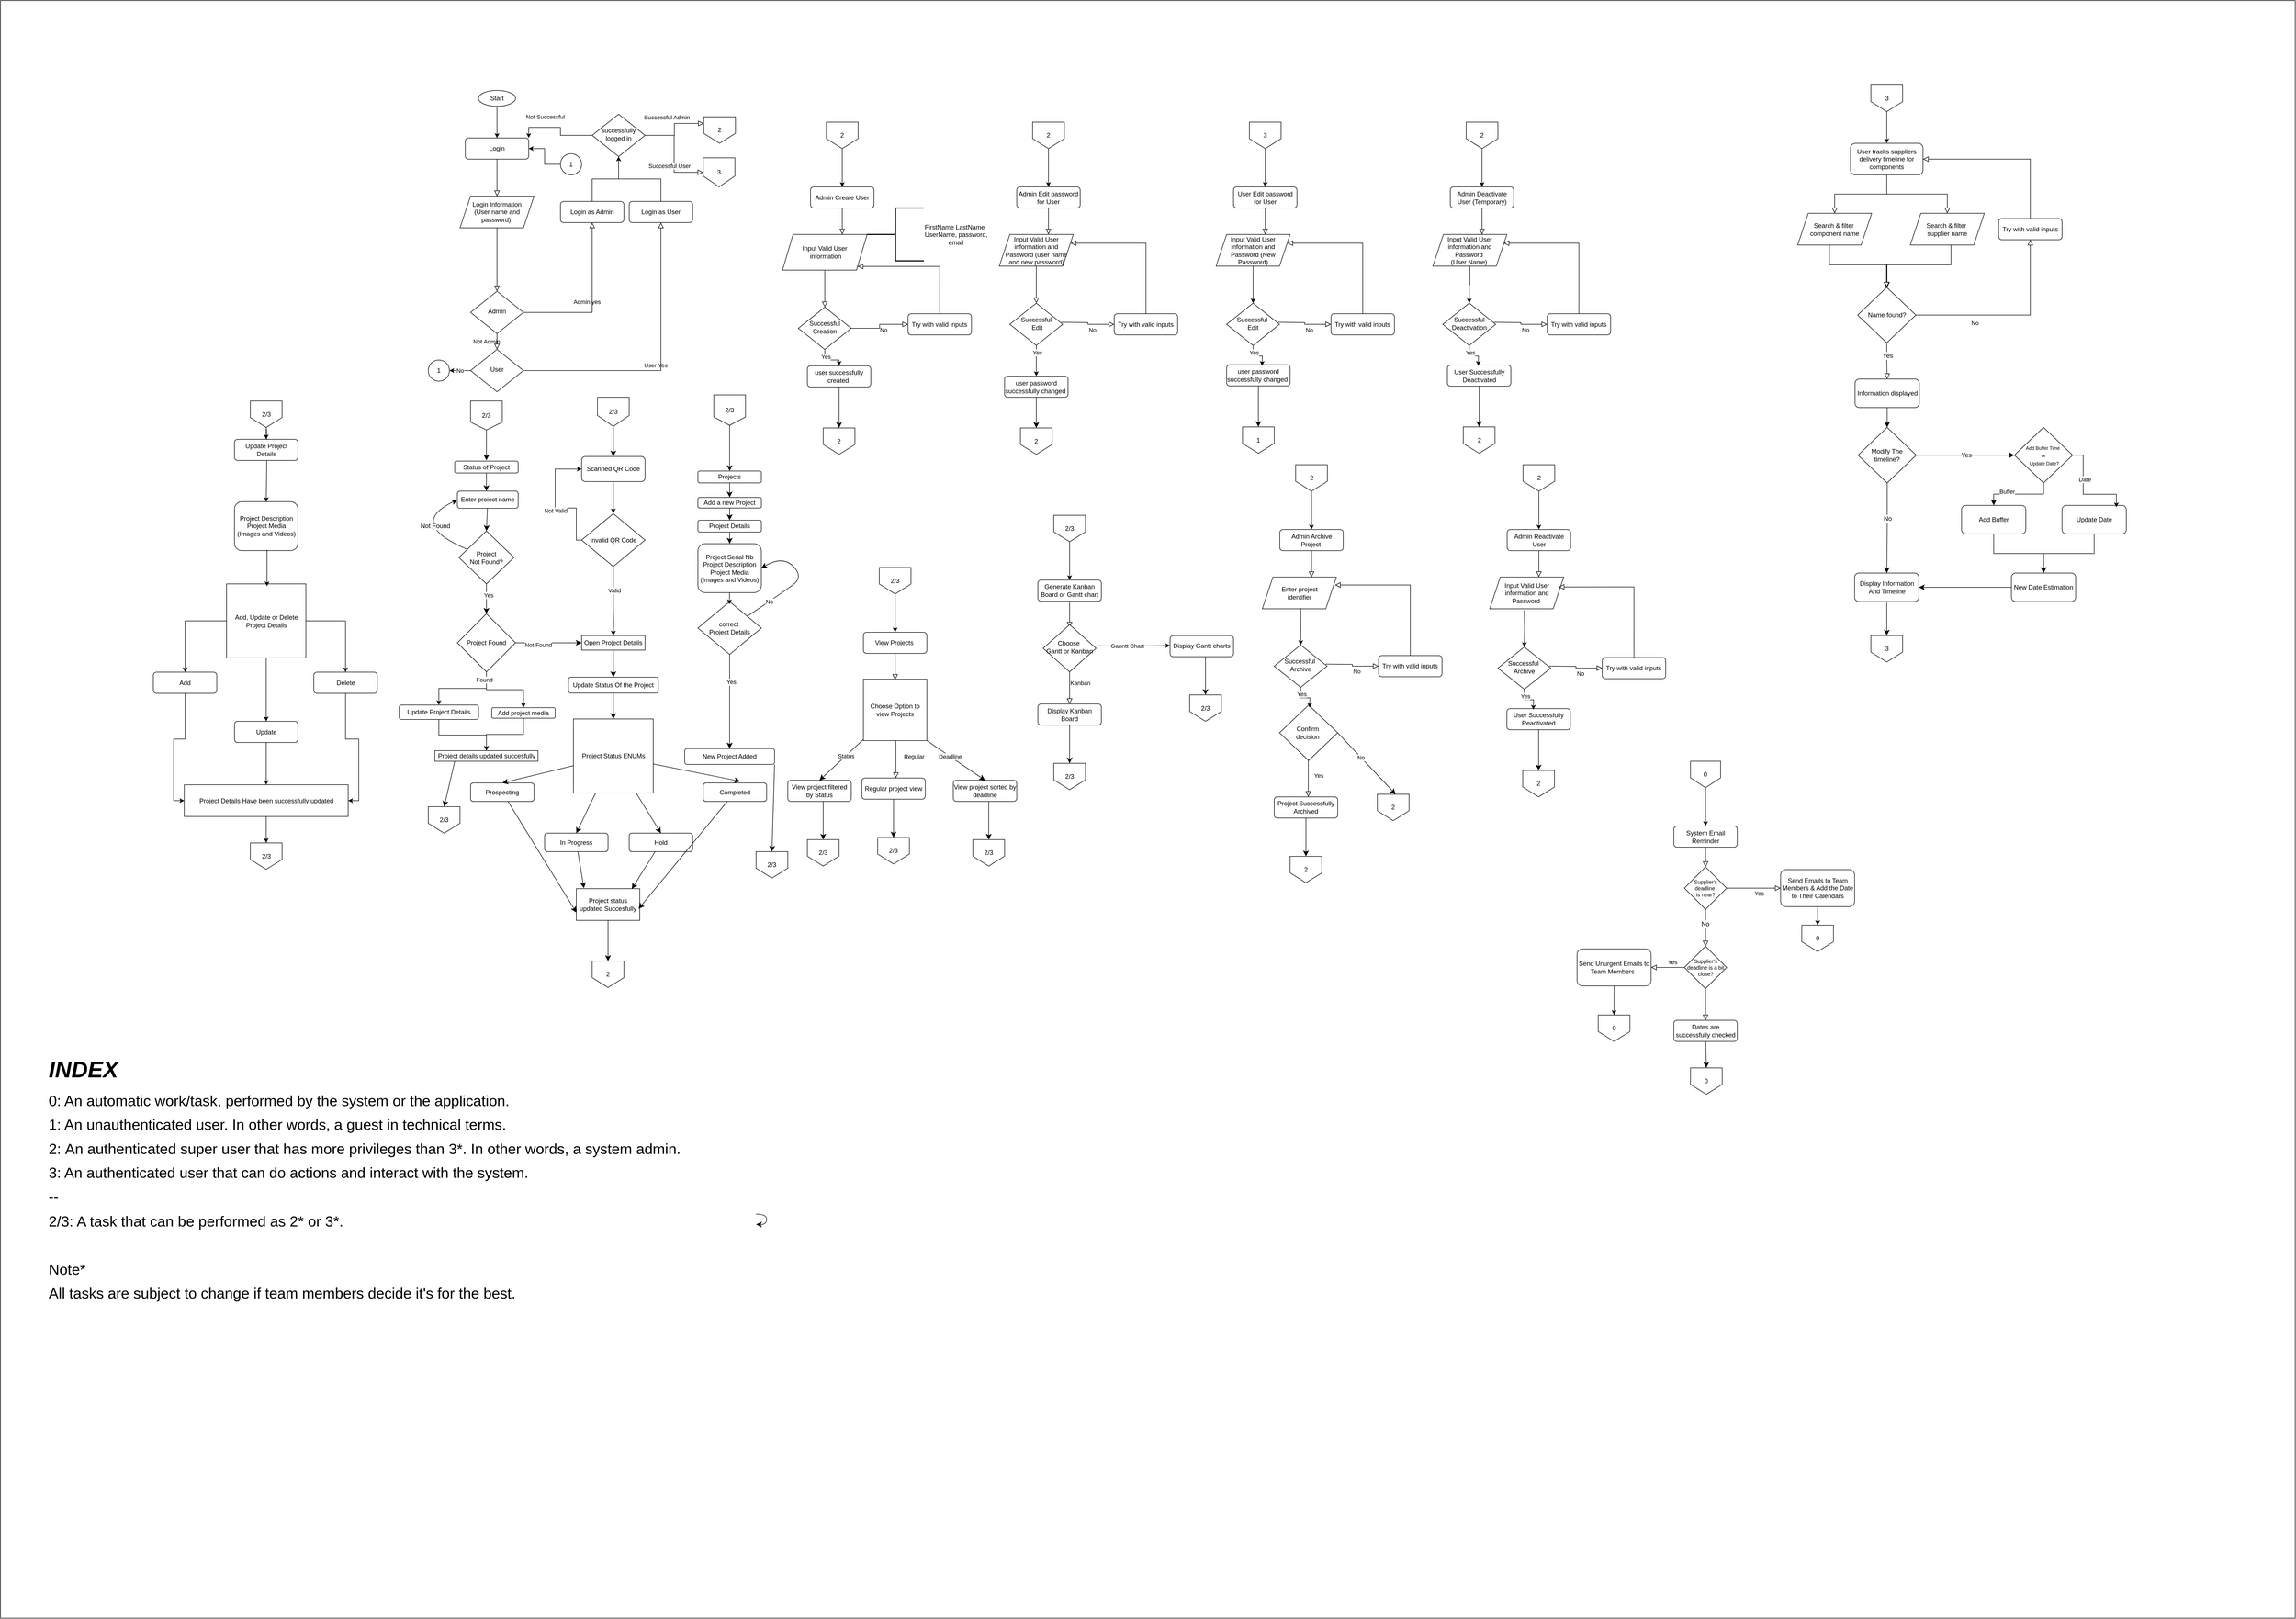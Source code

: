 <mxfile version="26.1.1">
  <diagram name="Page-1" id="dGbuPxgyFfXa6-p88Agu">
    <mxGraphModel grid="1" page="0" gridSize="10" guides="1" tooltips="1" connect="1" arrows="1" fold="1" pageScale="1" pageWidth="850" pageHeight="1100" math="0" shadow="0">
      <root>
        <mxCell id="0" />
        <mxCell id="1" parent="0" />
        <mxCell id="F8PAHVt-uOzQGtZEfABa-1" value="" style="rounded=0;whiteSpace=wrap;html=1;movable=0;resizable=0;rotatable=0;deletable=0;editable=0;locked=1;connectable=0;" vertex="1" parent="1">
          <mxGeometry x="-4599" y="-2550" width="4340" height="3060" as="geometry" />
        </mxCell>
        <mxCell id="Xj0agA97r9N_Y92_riWb-1" value="Login" style="rounded=1;whiteSpace=wrap;html=1;fontSize=12;glass=0;strokeWidth=1;shadow=0;" vertex="1" parent="1">
          <mxGeometry x="-3720" y="-2290" width="120" height="40" as="geometry" />
        </mxCell>
        <mxCell id="Xj0agA97r9N_Y92_riWb-2" value="Not Admin" style="rounded=0;html=1;jettySize=auto;orthogonalLoop=1;fontSize=11;endArrow=block;endFill=0;endSize=8;strokeWidth=1;shadow=0;labelBackgroundColor=none;edgeStyle=orthogonalEdgeStyle;" edge="1" parent="1" source="Xj0agA97r9N_Y92_riWb-4" target="Xj0agA97r9N_Y92_riWb-7">
          <mxGeometry y="20" relative="1" as="geometry">
            <mxPoint as="offset" />
          </mxGeometry>
        </mxCell>
        <mxCell id="Xj0agA97r9N_Y92_riWb-3" value="Admin yes" style="edgeStyle=orthogonalEdgeStyle;rounded=0;html=1;jettySize=auto;orthogonalLoop=1;fontSize=11;endArrow=block;endFill=0;endSize=8;strokeWidth=1;shadow=0;labelBackgroundColor=none;" edge="1" parent="1" source="Xj0agA97r9N_Y92_riWb-4" target="Xj0agA97r9N_Y92_riWb-5">
          <mxGeometry y="10" relative="1" as="geometry">
            <mxPoint as="offset" />
          </mxGeometry>
        </mxCell>
        <mxCell id="Xj0agA97r9N_Y92_riWb-4" value="Admin" style="rhombus;whiteSpace=wrap;html=1;shadow=0;fontFamily=Helvetica;fontSize=12;align=center;strokeWidth=1;spacing=6;spacingTop=-4;" vertex="1" parent="1">
          <mxGeometry x="-3710" y="-2000" width="100" height="80" as="geometry" />
        </mxCell>
        <mxCell id="Xj0agA97r9N_Y92_riWb-5" value="Login as Admin" style="rounded=1;whiteSpace=wrap;html=1;fontSize=12;glass=0;strokeWidth=1;shadow=0;" vertex="1" parent="1">
          <mxGeometry x="-3540" y="-2170" width="120" height="40" as="geometry" />
        </mxCell>
        <mxCell id="Xj0agA97r9N_Y92_riWb-6" value="User Yes" style="edgeStyle=orthogonalEdgeStyle;rounded=0;html=1;jettySize=auto;orthogonalLoop=1;fontSize=11;endArrow=block;endFill=0;endSize=8;strokeWidth=1;shadow=0;labelBackgroundColor=none;" edge="1" parent="1" source="Xj0agA97r9N_Y92_riWb-7" target="Xj0agA97r9N_Y92_riWb-8">
          <mxGeometry y="10" relative="1" as="geometry">
            <mxPoint as="offset" />
          </mxGeometry>
        </mxCell>
        <mxCell id="qDY1ChF2zjIeHKLukkol-9" value="No" style="edgeStyle=orthogonalEdgeStyle;rounded=0;orthogonalLoop=1;jettySize=auto;html=1;exitX=0;exitY=0.5;exitDx=0;exitDy=0;entryX=1;entryY=0.5;entryDx=0;entryDy=0;" edge="1" parent="1" source="Xj0agA97r9N_Y92_riWb-7" target="qDY1ChF2zjIeHKLukkol-8">
          <mxGeometry relative="1" as="geometry" />
        </mxCell>
        <mxCell id="Xj0agA97r9N_Y92_riWb-7" value="User" style="rhombus;whiteSpace=wrap;html=1;shadow=0;fontFamily=Helvetica;fontSize=12;align=center;strokeWidth=1;spacing=6;spacingTop=-4;" vertex="1" parent="1">
          <mxGeometry x="-3710" y="-1890" width="100" height="80" as="geometry" />
        </mxCell>
        <mxCell id="Xj0agA97r9N_Y92_riWb-8" value="Login as User" style="rounded=1;whiteSpace=wrap;html=1;fontSize=12;glass=0;strokeWidth=1;shadow=0;" vertex="1" parent="1">
          <mxGeometry x="-3410" y="-2170" width="120" height="40" as="geometry" />
        </mxCell>
        <mxCell id="Xj0agA97r9N_Y92_riWb-9" value="" style="rounded=0;html=1;jettySize=auto;orthogonalLoop=1;fontSize=11;endArrow=block;endFill=0;endSize=8;strokeWidth=1;shadow=0;labelBackgroundColor=none;edgeStyle=orthogonalEdgeStyle;exitX=0.5;exitY=1;exitDx=0;exitDy=0;" edge="1" parent="1" source="Xj0agA97r9N_Y92_riWb-10">
          <mxGeometry relative="1" as="geometry">
            <mxPoint x="-3007" y="-2107.5" as="targetPoint" />
          </mxGeometry>
        </mxCell>
        <mxCell id="Xj0agA97r9N_Y92_riWb-10" value="Admin Create User" style="rounded=1;whiteSpace=wrap;html=1;fontSize=12;glass=0;strokeWidth=1;shadow=0;" vertex="1" parent="1">
          <mxGeometry x="-3067" y="-2197.5" width="120" height="40" as="geometry" />
        </mxCell>
        <mxCell id="Xj0agA97r9N_Y92_riWb-11" value="" style="rounded=0;html=1;jettySize=auto;orthogonalLoop=1;fontSize=11;endArrow=block;endFill=0;endSize=8;strokeWidth=1;shadow=0;labelBackgroundColor=none;edgeStyle=orthogonalEdgeStyle;exitX=0.5;exitY=1;exitDx=0;exitDy=0;entryX=0.5;entryY=0;entryDx=0;entryDy=0;" edge="1" parent="1" source="Xj0agA97r9N_Y92_riWb-19" target="qDY1ChF2zjIeHKLukkol-14">
          <mxGeometry x="-0.149" y="20" relative="1" as="geometry">
            <mxPoint as="offset" />
            <mxPoint x="-3030" y="-2047.5" as="sourcePoint" />
            <mxPoint x="-3030" y="-1977.5" as="targetPoint" />
          </mxGeometry>
        </mxCell>
        <mxCell id="Xj0agA97r9N_Y92_riWb-12" value="No" style="edgeStyle=orthogonalEdgeStyle;rounded=0;html=1;jettySize=auto;orthogonalLoop=1;fontSize=11;endArrow=block;endFill=0;endSize=8;strokeWidth=1;shadow=0;labelBackgroundColor=none;exitX=1;exitY=0.5;exitDx=0;exitDy=0;" edge="1" parent="1" source="qDY1ChF2zjIeHKLukkol-14" target="Xj0agA97r9N_Y92_riWb-13">
          <mxGeometry x="0.194" y="-10" relative="1" as="geometry">
            <mxPoint as="offset" />
            <mxPoint x="-2983.005" y="-1941.346" as="sourcePoint" />
          </mxGeometry>
        </mxCell>
        <mxCell id="Xj0agA97r9N_Y92_riWb-13" value="Try with valid inputs" style="rounded=1;whiteSpace=wrap;html=1;fontSize=12;glass=0;strokeWidth=1;shadow=0;" vertex="1" parent="1">
          <mxGeometry x="-2882.62" y="-1957.5" width="120" height="40" as="geometry" />
        </mxCell>
        <mxCell id="Xj0agA97r9N_Y92_riWb-14" value="user successfully created&amp;nbsp;" style="rounded=1;whiteSpace=wrap;html=1;fontSize=12;glass=0;strokeWidth=1;shadow=0;" vertex="1" parent="1">
          <mxGeometry x="-3073" y="-1859" width="120" height="40" as="geometry" />
        </mxCell>
        <mxCell id="Xj0agA97r9N_Y92_riWb-15" value="Login Information&lt;div&gt;(User name and password)&amp;nbsp;&lt;/div&gt;" style="shape=parallelogram;perimeter=parallelogramPerimeter;whiteSpace=wrap;html=1;fixedSize=1;" vertex="1" parent="1">
          <mxGeometry x="-3730" y="-2180" width="140" height="60" as="geometry" />
        </mxCell>
        <mxCell id="Xj0agA97r9N_Y92_riWb-16" value="" style="rounded=0;html=1;jettySize=auto;orthogonalLoop=1;fontSize=11;endArrow=block;endFill=0;endSize=8;strokeWidth=1;shadow=0;labelBackgroundColor=none;edgeStyle=orthogonalEdgeStyle;exitX=0.5;exitY=0;exitDx=0;exitDy=0;entryX=1;entryY=1;entryDx=0;entryDy=0;" edge="1" parent="1" source="Xj0agA97r9N_Y92_riWb-13" target="Xj0agA97r9N_Y92_riWb-19">
          <mxGeometry relative="1" as="geometry">
            <mxPoint x="-2855.62" y="-2017.5" as="sourcePoint" />
            <mxPoint x="-2920" y="-2050" as="targetPoint" />
            <Array as="points">
              <mxPoint x="-2823" y="-2047" />
              <mxPoint x="-2978" y="-2047" />
            </Array>
          </mxGeometry>
        </mxCell>
        <mxCell id="Xj0agA97r9N_Y92_riWb-17" value="" style="rounded=0;html=1;jettySize=auto;orthogonalLoop=1;fontSize=11;endArrow=block;endFill=0;endSize=8;strokeWidth=1;shadow=0;labelBackgroundColor=none;edgeStyle=orthogonalEdgeStyle;exitX=0.5;exitY=1;exitDx=0;exitDy=0;entryX=0.5;entryY=0;entryDx=0;entryDy=0;" edge="1" parent="1" source="Xj0agA97r9N_Y92_riWb-15" target="Xj0agA97r9N_Y92_riWb-4">
          <mxGeometry x="0.333" y="20" relative="1" as="geometry">
            <mxPoint as="offset" />
            <mxPoint x="-3660.21" y="-2040" as="sourcePoint" />
            <mxPoint x="-3660.21" y="-2005" as="targetPoint" />
          </mxGeometry>
        </mxCell>
        <mxCell id="Xj0agA97r9N_Y92_riWb-18" value="" style="rounded=0;html=1;jettySize=auto;orthogonalLoop=1;fontSize=11;endArrow=block;endFill=0;endSize=8;strokeWidth=1;shadow=0;labelBackgroundColor=none;edgeStyle=orthogonalEdgeStyle;entryX=0.5;entryY=0;entryDx=0;entryDy=0;" edge="1" parent="1" source="Xj0agA97r9N_Y92_riWb-1" target="Xj0agA97r9N_Y92_riWb-15">
          <mxGeometry x="0.333" y="20" relative="1" as="geometry">
            <mxPoint as="offset" />
            <mxPoint x="-3660.26" y="-2240" as="sourcePoint" />
            <mxPoint x="-3660.26" y="-2205" as="targetPoint" />
          </mxGeometry>
        </mxCell>
        <mxCell id="Xj0agA97r9N_Y92_riWb-19" value="Input Valid User&lt;div&gt;&amp;nbsp;information&lt;/div&gt;" style="shape=parallelogram;perimeter=parallelogramPerimeter;whiteSpace=wrap;html=1;fixedSize=1;" vertex="1" parent="1">
          <mxGeometry x="-3120" y="-2107.5" width="160" height="67.5" as="geometry" />
        </mxCell>
        <mxCell id="Xj0agA97r9N_Y92_riWb-23" style="edgeStyle=orthogonalEdgeStyle;rounded=0;orthogonalLoop=1;jettySize=auto;html=1;entryX=0.5;entryY=1;entryDx=0;entryDy=0;" edge="1" parent="1" source="Xj0agA97r9N_Y92_riWb-5" target="qDY1ChF2zjIeHKLukkol-11">
          <mxGeometry relative="1" as="geometry">
            <mxPoint x="-3449.56" y="-2252.32" as="targetPoint" />
          </mxGeometry>
        </mxCell>
        <mxCell id="Xj0agA97r9N_Y92_riWb-24" style="edgeStyle=orthogonalEdgeStyle;rounded=0;orthogonalLoop=1;jettySize=auto;html=1;entryX=0.5;entryY=1;entryDx=0;entryDy=0;" edge="1" parent="1" source="Xj0agA97r9N_Y92_riWb-8" target="qDY1ChF2zjIeHKLukkol-11">
          <mxGeometry relative="1" as="geometry">
            <mxPoint x="-3388.48" y="-2251.24" as="targetPoint" />
          </mxGeometry>
        </mxCell>
        <mxCell id="Xj0agA97r9N_Y92_riWb-27" value="3" style="shape=offPageConnector;whiteSpace=wrap;html=1;" vertex="1" parent="1">
          <mxGeometry x="-3270" y="-2252.5" width="60" height="55" as="geometry" />
        </mxCell>
        <mxCell id="Xj0agA97r9N_Y92_riWb-28" value="2" style="shape=offPageConnector;whiteSpace=wrap;html=1;" vertex="1" parent="1">
          <mxGeometry x="-3269" y="-2330" width="60" height="50" as="geometry" />
        </mxCell>
        <mxCell id="Xj0agA97r9N_Y92_riWb-29" value="" style="rounded=0;html=1;jettySize=auto;orthogonalLoop=1;fontSize=11;endArrow=block;endFill=0;endSize=8;strokeWidth=1;shadow=0;labelBackgroundColor=none;edgeStyle=orthogonalEdgeStyle;exitX=1;exitY=0.5;exitDx=0;exitDy=0;entryX=0;entryY=0.25;entryDx=0;entryDy=0;" edge="1" parent="1" source="qDY1ChF2zjIeHKLukkol-11" target="Xj0agA97r9N_Y92_riWb-28">
          <mxGeometry relative="1" as="geometry">
            <mxPoint x="-3376" y="-2290" as="sourcePoint" />
            <mxPoint x="-3346" y="-2300" as="targetPoint" />
          </mxGeometry>
        </mxCell>
        <mxCell id="Xj0agA97r9N_Y92_riWb-30" value="Successful Admin" style="edgeLabel;html=1;align=center;verticalAlign=middle;resizable=0;points=[];" connectable="0" vertex="1" parent="Xj0agA97r9N_Y92_riWb-29">
          <mxGeometry x="0.003" y="5" relative="1" as="geometry">
            <mxPoint x="-10" y="-23" as="offset" />
          </mxGeometry>
        </mxCell>
        <mxCell id="Xj0agA97r9N_Y92_riWb-31" value="" style="rounded=0;html=1;jettySize=auto;orthogonalLoop=1;fontSize=11;endArrow=block;endFill=0;endSize=8;strokeWidth=1;shadow=0;labelBackgroundColor=none;edgeStyle=orthogonalEdgeStyle;exitX=1;exitY=0.5;exitDx=0;exitDy=0;entryX=0;entryY=0.5;entryDx=0;entryDy=0;" edge="1" parent="1" source="qDY1ChF2zjIeHKLukkol-11" target="Xj0agA97r9N_Y92_riWb-27">
          <mxGeometry relative="1" as="geometry">
            <mxPoint x="-3376" y="-2250" as="sourcePoint" />
            <mxPoint x="-3290" y="-2250" as="targetPoint" />
          </mxGeometry>
        </mxCell>
        <mxCell id="Xj0agA97r9N_Y92_riWb-32" value="Successful User" style="edgeLabel;html=1;align=center;verticalAlign=middle;resizable=0;points=[];" connectable="0" vertex="1" parent="Xj0agA97r9N_Y92_riWb-31">
          <mxGeometry x="0.245" y="1" relative="1" as="geometry">
            <mxPoint x="-10" y="1" as="offset" />
          </mxGeometry>
        </mxCell>
        <mxCell id="Xj0agA97r9N_Y92_riWb-33" style="edgeStyle=orthogonalEdgeStyle;rounded=0;orthogonalLoop=1;jettySize=auto;html=1;" edge="1" parent="1" source="Xj0agA97r9N_Y92_riWb-34" target="Xj0agA97r9N_Y92_riWb-10">
          <mxGeometry relative="1" as="geometry" />
        </mxCell>
        <mxCell id="Xj0agA97r9N_Y92_riWb-34" value="2" style="shape=offPageConnector;whiteSpace=wrap;html=1;" vertex="1" parent="1">
          <mxGeometry x="-3037" y="-2320" width="60" height="50" as="geometry" />
        </mxCell>
        <mxCell id="Xj0agA97r9N_Y92_riWb-35" value="" style="rounded=0;html=1;jettySize=auto;orthogonalLoop=1;fontSize=11;endArrow=block;endFill=0;endSize=8;strokeWidth=1;shadow=0;labelBackgroundColor=none;edgeStyle=orthogonalEdgeStyle;exitX=0.5;exitY=1;exitDx=0;exitDy=0;" edge="1" parent="1" source="Xj0agA97r9N_Y92_riWb-36">
          <mxGeometry relative="1" as="geometry">
            <mxPoint x="-2617" y="-2107.5" as="targetPoint" />
          </mxGeometry>
        </mxCell>
        <mxCell id="Xj0agA97r9N_Y92_riWb-36" value="Admin Edit password for User" style="rounded=1;whiteSpace=wrap;html=1;fontSize=12;glass=0;strokeWidth=1;shadow=0;" vertex="1" parent="1">
          <mxGeometry x="-2677" y="-2197.5" width="120" height="40" as="geometry" />
        </mxCell>
        <mxCell id="Xj0agA97r9N_Y92_riWb-40" value="user password successfully changed&amp;nbsp;" style="rounded=1;whiteSpace=wrap;html=1;fontSize=12;glass=0;strokeWidth=1;shadow=0;" vertex="1" parent="1">
          <mxGeometry x="-2700" y="-1839.5" width="120" height="40" as="geometry" />
        </mxCell>
        <mxCell id="Xj0agA97r9N_Y92_riWb-42" value="Input Valid User information and Password (user name and new password)" style="shape=parallelogram;perimeter=parallelogramPerimeter;whiteSpace=wrap;html=1;fixedSize=1;" vertex="1" parent="1">
          <mxGeometry x="-2710" y="-2107.5" width="140" height="60" as="geometry" />
        </mxCell>
        <mxCell id="Xj0agA97r9N_Y92_riWb-43" style="edgeStyle=orthogonalEdgeStyle;rounded=0;orthogonalLoop=1;jettySize=auto;html=1;" edge="1" parent="1" source="Xj0agA97r9N_Y92_riWb-44" target="Xj0agA97r9N_Y92_riWb-36">
          <mxGeometry relative="1" as="geometry" />
        </mxCell>
        <mxCell id="Xj0agA97r9N_Y92_riWb-44" value="2" style="shape=offPageConnector;whiteSpace=wrap;html=1;" vertex="1" parent="1">
          <mxGeometry x="-2647" y="-2320" width="60" height="50" as="geometry" />
        </mxCell>
        <mxCell id="Xj0agA97r9N_Y92_riWb-45" value="" style="rounded=0;html=1;jettySize=auto;orthogonalLoop=1;fontSize=11;endArrow=block;endFill=0;endSize=8;strokeWidth=1;shadow=0;labelBackgroundColor=none;edgeStyle=orthogonalEdgeStyle;exitX=0.5;exitY=1;exitDx=0;exitDy=0;" edge="1" parent="1" source="Xj0agA97r9N_Y92_riWb-49">
          <mxGeometry relative="1" as="geometry">
            <mxPoint x="-2577" y="-1363.75" as="targetPoint" />
          </mxGeometry>
        </mxCell>
        <mxCell id="Xj0agA97r9N_Y92_riWb-46" value="Scanned QR Code" style="rounded=1;whiteSpace=wrap;html=1;fontSize=12;glass=0;strokeWidth=1;shadow=0;" vertex="1" parent="1">
          <mxGeometry x="-3500" y="-1687.5" width="120" height="47.5" as="geometry" />
        </mxCell>
        <mxCell id="Xj0agA97r9N_Y92_riWb-47" style="edgeStyle=none;curved=1;rounded=0;orthogonalLoop=1;jettySize=auto;html=1;entryX=0.5;entryY=0;entryDx=0;entryDy=0;fontSize=12;startSize=8;endSize=8;" edge="1" parent="1" source="Xj0agA97r9N_Y92_riWb-48" target="Xj0agA97r9N_Y92_riWb-46">
          <mxGeometry relative="1" as="geometry" />
        </mxCell>
        <mxCell id="Xj0agA97r9N_Y92_riWb-48" value="2/3" style="shape=offPageConnector;whiteSpace=wrap;html=1;" vertex="1" parent="1">
          <mxGeometry x="-3470" y="-1799.5" width="60" height="55" as="geometry" />
        </mxCell>
        <mxCell id="Xj0agA97r9N_Y92_riWb-49" value="Generate Kanban Board or Gantt chart" style="rounded=1;whiteSpace=wrap;html=1;fontSize=12;glass=0;strokeWidth=1;shadow=0;" vertex="1" parent="1">
          <mxGeometry x="-2637" y="-1453.75" width="120" height="40" as="geometry" />
        </mxCell>
        <mxCell id="Xj0agA97r9N_Y92_riWb-50" style="edgeStyle=none;curved=1;rounded=0;orthogonalLoop=1;jettySize=auto;html=1;entryX=0.5;entryY=0;entryDx=0;entryDy=0;fontSize=12;startSize=8;endSize=8;" edge="1" parent="1" source="Xj0agA97r9N_Y92_riWb-51" target="Xj0agA97r9N_Y92_riWb-88">
          <mxGeometry relative="1" as="geometry" />
        </mxCell>
        <mxCell id="Xj0agA97r9N_Y92_riWb-51" value="Open Project Details" style="rounded=0;whiteSpace=wrap;html=1;" vertex="1" parent="1">
          <mxGeometry x="-3500" y="-1348.75" width="120" height="27.5" as="geometry" />
        </mxCell>
        <mxCell id="Xj0agA97r9N_Y92_riWb-52" value="Kanban" style="rounded=0;html=1;jettySize=auto;orthogonalLoop=1;fontSize=11;endArrow=block;endFill=0;endSize=8;strokeWidth=1;shadow=0;labelBackgroundColor=none;edgeStyle=orthogonalEdgeStyle;" edge="1" parent="1">
          <mxGeometry x="-0.149" y="20" relative="1" as="geometry">
            <mxPoint as="offset" />
            <mxPoint x="-2577" y="-1289.37" as="sourcePoint" />
            <mxPoint x="-2577" y="-1219.37" as="targetPoint" />
          </mxGeometry>
        </mxCell>
        <mxCell id="Xj0agA97r9N_Y92_riWb-53" value="Display Gantt charts" style="rounded=1;whiteSpace=wrap;html=1;fontSize=12;glass=0;strokeWidth=1;shadow=0;" vertex="1" parent="1">
          <mxGeometry x="-2387" y="-1348.75" width="120" height="40" as="geometry" />
        </mxCell>
        <mxCell id="Xj0agA97r9N_Y92_riWb-54" value="Display Kanban Board" style="rounded=1;whiteSpace=wrap;html=1;fontSize=12;glass=0;strokeWidth=1;shadow=0;" vertex="1" parent="1">
          <mxGeometry x="-2637" y="-1219.37" width="120" height="40" as="geometry" />
        </mxCell>
        <mxCell id="Xj0agA97r9N_Y92_riWb-55" style="edgeStyle=orthogonalEdgeStyle;rounded=0;orthogonalLoop=1;jettySize=auto;html=1;" edge="1" parent="1">
          <mxGeometry relative="1" as="geometry">
            <mxPoint x="-2527" y="-1329.31" as="sourcePoint" />
            <mxPoint x="-2387" y="-1329.75" as="targetPoint" />
          </mxGeometry>
        </mxCell>
        <mxCell id="Xj0agA97r9N_Y92_riWb-56" value="Ganntt Chart" style="edgeLabel;html=1;align=center;verticalAlign=middle;resizable=0;points=[];" connectable="0" vertex="1" parent="Xj0agA97r9N_Y92_riWb-55">
          <mxGeometry x="-0.157" relative="1" as="geometry">
            <mxPoint as="offset" />
          </mxGeometry>
        </mxCell>
        <mxCell id="Xj0agA97r9N_Y92_riWb-58" style="edgeStyle=orthogonalEdgeStyle;rounded=0;orthogonalLoop=1;jettySize=auto;html=1;" edge="1" parent="1" source="Xj0agA97r9N_Y92_riWb-59" target="Xj0agA97r9N_Y92_riWb-49">
          <mxGeometry relative="1" as="geometry" />
        </mxCell>
        <mxCell id="Xj0agA97r9N_Y92_riWb-59" value="2/3" style="shape=offPageConnector;whiteSpace=wrap;html=1;" vertex="1" parent="1">
          <mxGeometry x="-2607" y="-1576.25" width="60" height="50" as="geometry" />
        </mxCell>
        <mxCell id="Xj0agA97r9N_Y92_riWb-60" style="edgeStyle=orthogonalEdgeStyle;rounded=0;orthogonalLoop=1;jettySize=auto;html=1;entryX=0;entryY=0.5;entryDx=0;entryDy=0;" edge="1" parent="1" source="Xj0agA97r9N_Y92_riWb-62" target="Xj0agA97r9N_Y92_riWb-46">
          <mxGeometry relative="1" as="geometry">
            <Array as="points">
              <mxPoint x="-3510" y="-1529" />
              <mxPoint x="-3510" y="-1590" />
              <mxPoint x="-3550" y="-1590" />
              <mxPoint x="-3550" y="-1664" />
            </Array>
          </mxGeometry>
        </mxCell>
        <mxCell id="qDY1ChF2zjIeHKLukkol-60" value="Not Valid" style="edgeLabel;html=1;align=center;verticalAlign=middle;resizable=0;points=[];" connectable="0" vertex="1" parent="Xj0agA97r9N_Y92_riWb-60">
          <mxGeometry x="-0.065" y="5" relative="1" as="geometry">
            <mxPoint as="offset" />
          </mxGeometry>
        </mxCell>
        <mxCell id="Xj0agA97r9N_Y92_riWb-61" style="edgeStyle=orthogonalEdgeStyle;rounded=0;orthogonalLoop=1;jettySize=auto;html=1;entryX=0.5;entryY=0;entryDx=0;entryDy=0;" edge="1" parent="1" source="Xj0agA97r9N_Y92_riWb-62" target="Xj0agA97r9N_Y92_riWb-51">
          <mxGeometry relative="1" as="geometry">
            <mxPoint x="-3440" y="-1500" as="targetPoint" />
          </mxGeometry>
        </mxCell>
        <mxCell id="qDY1ChF2zjIeHKLukkol-59" value="Valid" style="edgeLabel;html=1;align=center;verticalAlign=middle;resizable=0;points=[];" connectable="0" vertex="1" parent="Xj0agA97r9N_Y92_riWb-61">
          <mxGeometry x="-0.311" y="2" relative="1" as="geometry">
            <mxPoint as="offset" />
          </mxGeometry>
        </mxCell>
        <mxCell id="Xj0agA97r9N_Y92_riWb-62" value="Invalid QR Code" style="rhombus;whiteSpace=wrap;html=1;" vertex="1" parent="1">
          <mxGeometry x="-3500" y="-1579.37" width="120" height="100" as="geometry" />
        </mxCell>
        <mxCell id="Xj0agA97r9N_Y92_riWb-63" value="" style="rounded=0;html=1;jettySize=auto;orthogonalLoop=1;fontSize=11;endArrow=block;endFill=0;endSize=8;strokeWidth=1;shadow=0;labelBackgroundColor=none;edgeStyle=orthogonalEdgeStyle;exitX=0.5;exitY=1;exitDx=0;exitDy=0;" edge="1" parent="1" source="Xj0agA97r9N_Y92_riWb-66">
          <mxGeometry relative="1" as="geometry">
            <mxPoint x="-2207" y="-2107.5" as="targetPoint" />
          </mxGeometry>
        </mxCell>
        <mxCell id="Xj0agA97r9N_Y92_riWb-64" style="edgeStyle=orthogonalEdgeStyle;rounded=0;orthogonalLoop=1;jettySize=auto;html=1;" edge="1" parent="1" target="Xj0agA97r9N_Y92_riWb-51">
          <mxGeometry relative="1" as="geometry">
            <mxPoint x="-3440" y="-1400" as="sourcePoint" />
          </mxGeometry>
        </mxCell>
        <mxCell id="Xj0agA97r9N_Y92_riWb-66" value="User Edit password for User" style="rounded=1;whiteSpace=wrap;html=1;fontSize=12;glass=0;strokeWidth=1;shadow=0;" vertex="1" parent="1">
          <mxGeometry x="-2267" y="-2197.5" width="120" height="40" as="geometry" />
        </mxCell>
        <mxCell id="Xj0agA97r9N_Y92_riWb-70" style="edgeStyle=none;curved=1;rounded=0;orthogonalLoop=1;jettySize=auto;html=1;entryX=0.5;entryY=0;entryDx=0;entryDy=0;fontSize=12;startSize=8;endSize=8;" edge="1" parent="1" source="Xj0agA97r9N_Y92_riWb-71" target="Xj0agA97r9N_Y92_riWb-121">
          <mxGeometry relative="1" as="geometry" />
        </mxCell>
        <mxCell id="Xj0agA97r9N_Y92_riWb-71" value="user password successfully changed&amp;nbsp;" style="rounded=1;whiteSpace=wrap;html=1;fontSize=12;glass=0;strokeWidth=1;shadow=0;" vertex="1" parent="1">
          <mxGeometry x="-2280" y="-1861" width="120" height="40" as="geometry" />
        </mxCell>
        <mxCell id="qDY1ChF2zjIeHKLukkol-34" style="edgeStyle=orthogonalEdgeStyle;rounded=0;orthogonalLoop=1;jettySize=auto;html=1;entryX=0.5;entryY=0;entryDx=0;entryDy=0;" edge="1" parent="1" source="Xj0agA97r9N_Y92_riWb-73" target="qDY1ChF2zjIeHKLukkol-33">
          <mxGeometry relative="1" as="geometry" />
        </mxCell>
        <mxCell id="Xj0agA97r9N_Y92_riWb-73" value="Input Valid User information and Password (New Password)" style="shape=parallelogram;perimeter=parallelogramPerimeter;whiteSpace=wrap;html=1;fixedSize=1;" vertex="1" parent="1">
          <mxGeometry x="-2300" y="-2107.5" width="140" height="60" as="geometry" />
        </mxCell>
        <mxCell id="Xj0agA97r9N_Y92_riWb-74" style="edgeStyle=orthogonalEdgeStyle;rounded=0;orthogonalLoop=1;jettySize=auto;html=1;" edge="1" parent="1" source="Xj0agA97r9N_Y92_riWb-75" target="Xj0agA97r9N_Y92_riWb-66">
          <mxGeometry relative="1" as="geometry" />
        </mxCell>
        <mxCell id="Xj0agA97r9N_Y92_riWb-75" value="3" style="shape=offPageConnector;whiteSpace=wrap;html=1;" vertex="1" parent="1">
          <mxGeometry x="-2237" y="-2320" width="60" height="50" as="geometry" />
        </mxCell>
        <mxCell id="Xj0agA97r9N_Y92_riWb-76" style="edgeStyle=none;curved=1;rounded=0;orthogonalLoop=1;jettySize=auto;html=1;fontSize=12;startSize=8;endSize=8;" edge="1" parent="1" source="Xj0agA97r9N_Y92_riWb-77">
          <mxGeometry relative="1" as="geometry">
            <mxPoint x="-3680" y="-1680" as="targetPoint" />
          </mxGeometry>
        </mxCell>
        <mxCell id="Xj0agA97r9N_Y92_riWb-77" value="2/3" style="shape=offPageConnector;whiteSpace=wrap;html=1;size=0.273;" vertex="1" parent="1">
          <mxGeometry x="-3710" y="-1792.5" width="60" height="55" as="geometry" />
        </mxCell>
        <mxCell id="Xj0agA97r9N_Y92_riWb-78" style="edgeStyle=none;curved=1;rounded=0;orthogonalLoop=1;jettySize=auto;html=1;entryX=0.478;entryY=0;entryDx=0;entryDy=0;fontSize=12;startSize=8;endSize=8;entryPerimeter=0;" edge="1" parent="1" source="Xj0agA97r9N_Y92_riWb-79" target="Xj0agA97r9N_Y92_riWb-85">
          <mxGeometry relative="1" as="geometry" />
        </mxCell>
        <mxCell id="Xj0agA97r9N_Y92_riWb-79" value="Status of Project" style="rounded=1;whiteSpace=wrap;html=1;" vertex="1" parent="1">
          <mxGeometry x="-3740" y="-1678.75" width="120" height="22.5" as="geometry" />
        </mxCell>
        <mxCell id="Xj0agA97r9N_Y92_riWb-80" style="edgeStyle=none;curved=1;rounded=0;orthogonalLoop=1;jettySize=auto;html=1;entryX=0;entryY=0.5;entryDx=0;entryDy=0;fontSize=12;startSize=8;endSize=8;" edge="1" parent="1" source="Xj0agA97r9N_Y92_riWb-83" target="Xj0agA97r9N_Y92_riWb-85">
          <mxGeometry relative="1" as="geometry">
            <Array as="points">
              <mxPoint x="-3830" y="-1560" />
            </Array>
          </mxGeometry>
        </mxCell>
        <mxCell id="6XqkEPN38cpaXIJn3Avl-4" value="Not Found" style="edgeLabel;html=1;align=center;verticalAlign=middle;resizable=0;points=[];fontSize=12;" vertex="1" connectable="0" parent="Xj0agA97r9N_Y92_riWb-80">
          <mxGeometry x="-0.357" y="-17" relative="1" as="geometry">
            <mxPoint as="offset" />
          </mxGeometry>
        </mxCell>
        <mxCell id="Xj0agA97r9N_Y92_riWb-81" style="edgeStyle=none;curved=1;rounded=0;orthogonalLoop=1;jettySize=auto;html=1;fontSize=12;startSize=8;endSize=8;entryX=0.5;entryY=0;entryDx=0;entryDy=0;" edge="1" parent="1" source="Xj0agA97r9N_Y92_riWb-83" target="Xj0agA97r9N_Y92_riWb-87">
          <mxGeometry relative="1" as="geometry">
            <mxPoint x="-3680" y="-1370" as="targetPoint" />
          </mxGeometry>
        </mxCell>
        <mxCell id="qDY1ChF2zjIeHKLukkol-48" value="Yes" style="edgeLabel;html=1;align=center;verticalAlign=middle;resizable=0;points=[];" connectable="0" vertex="1" parent="Xj0agA97r9N_Y92_riWb-81">
          <mxGeometry x="-0.257" y="4" relative="1" as="geometry">
            <mxPoint as="offset" />
          </mxGeometry>
        </mxCell>
        <mxCell id="Xj0agA97r9N_Y92_riWb-82" style="edgeStyle=none;curved=1;rounded=0;orthogonalLoop=1;jettySize=auto;html=1;entryX=0;entryY=0.5;entryDx=0;entryDy=0;fontSize=12;startSize=8;endSize=8;exitX=1;exitY=0.5;exitDx=0;exitDy=0;" edge="1" parent="1" source="Xj0agA97r9N_Y92_riWb-87" target="Xj0agA97r9N_Y92_riWb-51">
          <mxGeometry relative="1" as="geometry">
            <mxPoint x="-3649.998" y="-1459.998" as="sourcePoint" />
            <mxPoint x="-3496.42" y="-1340.015" as="targetPoint" />
          </mxGeometry>
        </mxCell>
        <mxCell id="qDY1ChF2zjIeHKLukkol-50" value="Not Found" style="edgeLabel;html=1;align=center;verticalAlign=middle;resizable=0;points=[];" connectable="0" vertex="1" parent="Xj0agA97r9N_Y92_riWb-82">
          <mxGeometry x="-0.314" y="-4" relative="1" as="geometry">
            <mxPoint as="offset" />
          </mxGeometry>
        </mxCell>
        <mxCell id="Xj0agA97r9N_Y92_riWb-83" value="Project Not&amp;nbsp;&lt;span style=&quot;background-color: transparent; color: light-dark(rgb(0, 0, 0), rgb(255, 255, 255));&quot;&gt;Found?&lt;/span&gt;" style="rhombus;whiteSpace=wrap;html=1;" vertex="1" parent="1">
          <mxGeometry x="-3732" y="-1546.5" width="104" height="100" as="geometry" />
        </mxCell>
        <mxCell id="Xj0agA97r9N_Y92_riWb-84" style="edgeStyle=none;curved=1;rounded=0;orthogonalLoop=1;jettySize=auto;html=1;entryX=0.5;entryY=0;entryDx=0;entryDy=0;fontSize=12;startSize=8;endSize=8;" edge="1" parent="1" source="Xj0agA97r9N_Y92_riWb-85" target="Xj0agA97r9N_Y92_riWb-83">
          <mxGeometry relative="1" as="geometry" />
        </mxCell>
        <mxCell id="Xj0agA97r9N_Y92_riWb-85" value="Enter proiect name" style="rounded=1;whiteSpace=wrap;html=1;" vertex="1" parent="1">
          <mxGeometry x="-3735" y="-1622" width="115" height="32.5" as="geometry" />
        </mxCell>
        <mxCell id="qDY1ChF2zjIeHKLukkol-54" style="edgeStyle=orthogonalEdgeStyle;rounded=0;orthogonalLoop=1;jettySize=auto;html=1;entryX=0.5;entryY=0;entryDx=0;entryDy=0;" edge="1" parent="1" source="Xj0agA97r9N_Y92_riWb-87" target="Xj0agA97r9N_Y92_riWb-129">
          <mxGeometry relative="1" as="geometry" />
        </mxCell>
        <mxCell id="qDY1ChF2zjIeHKLukkol-55" style="edgeStyle=orthogonalEdgeStyle;rounded=0;orthogonalLoop=1;jettySize=auto;html=1;entryX=0.5;entryY=0;entryDx=0;entryDy=0;" edge="1" parent="1" source="Xj0agA97r9N_Y92_riWb-87" target="Xj0agA97r9N_Y92_riWb-131">
          <mxGeometry relative="1" as="geometry" />
        </mxCell>
        <mxCell id="qDY1ChF2zjIeHKLukkol-56" value="Found" style="edgeLabel;html=1;align=center;verticalAlign=middle;resizable=0;points=[];" connectable="0" vertex="1" parent="qDY1ChF2zjIeHKLukkol-55">
          <mxGeometry x="-0.792" y="-4" relative="1" as="geometry">
            <mxPoint as="offset" />
          </mxGeometry>
        </mxCell>
        <mxCell id="Xj0agA97r9N_Y92_riWb-87" value="Project Found" style="rhombus;whiteSpace=wrap;html=1;" vertex="1" parent="1">
          <mxGeometry x="-3735" y="-1390" width="110" height="110" as="geometry" />
        </mxCell>
        <mxCell id="Xj0agA97r9N_Y92_riWb-88" value="Update Status Of the Project" style="rounded=1;whiteSpace=wrap;html=1;" vertex="1" parent="1">
          <mxGeometry x="-3525" y="-1270" width="170" height="30" as="geometry" />
        </mxCell>
        <mxCell id="Xj0agA97r9N_Y92_riWb-89" style="edgeStyle=none;curved=1;rounded=0;orthogonalLoop=1;jettySize=auto;html=1;entryX=0.5;entryY=0;entryDx=0;entryDy=0;fontSize=12;startSize=8;endSize=8;" edge="1" parent="1" source="Xj0agA97r9N_Y92_riWb-90" target="Xj0agA97r9N_Y92_riWb-92">
          <mxGeometry relative="1" as="geometry" />
        </mxCell>
        <mxCell id="Xj0agA97r9N_Y92_riWb-90" value="2/3" style="shape=offPageConnector;whiteSpace=wrap;html=1;size=0.273;" vertex="1" parent="1">
          <mxGeometry x="-3250" y="-1804" width="60" height="57.5" as="geometry" />
        </mxCell>
        <mxCell id="Xj0agA97r9N_Y92_riWb-91" style="edgeStyle=none;curved=1;rounded=0;orthogonalLoop=1;jettySize=auto;html=1;entryX=0.5;entryY=0;entryDx=0;entryDy=0;fontSize=12;startSize=8;endSize=8;" edge="1" parent="1" source="Xj0agA97r9N_Y92_riWb-92" target="Xj0agA97r9N_Y92_riWb-94">
          <mxGeometry relative="1" as="geometry" />
        </mxCell>
        <mxCell id="Xj0agA97r9N_Y92_riWb-92" value="Projects" style="rounded=1;whiteSpace=wrap;html=1;" vertex="1" parent="1">
          <mxGeometry x="-3280" y="-1660" width="120" height="22.5" as="geometry" />
        </mxCell>
        <mxCell id="Xj0agA97r9N_Y92_riWb-93" style="edgeStyle=none;curved=1;rounded=0;orthogonalLoop=1;jettySize=auto;html=1;entryX=0.5;entryY=0;entryDx=0;entryDy=0;fontSize=12;startSize=8;endSize=8;" edge="1" parent="1" source="Xj0agA97r9N_Y92_riWb-94" target="Xj0agA97r9N_Y92_riWb-96">
          <mxGeometry relative="1" as="geometry" />
        </mxCell>
        <mxCell id="Xj0agA97r9N_Y92_riWb-94" value="Add a new Project" style="rounded=1;whiteSpace=wrap;html=1;" vertex="1" parent="1">
          <mxGeometry x="-3280" y="-1610" width="120" height="20" as="geometry" />
        </mxCell>
        <mxCell id="Xj0agA97r9N_Y92_riWb-95" style="edgeStyle=none;curved=1;rounded=0;orthogonalLoop=1;jettySize=auto;html=1;fontSize=12;startSize=8;endSize=8;entryX=0.5;entryY=0;entryDx=0;entryDy=0;" edge="1" parent="1" source="Xj0agA97r9N_Y92_riWb-96" target="Xj0agA97r9N_Y92_riWb-211">
          <mxGeometry relative="1" as="geometry" />
        </mxCell>
        <mxCell id="Xj0agA97r9N_Y92_riWb-96" value="Project Details" style="rounded=1;whiteSpace=wrap;html=1;" vertex="1" parent="1">
          <mxGeometry x="-3280" y="-1567" width="120" height="22.5" as="geometry" />
        </mxCell>
        <mxCell id="Xj0agA97r9N_Y92_riWb-97" style="edgeStyle=none;curved=1;rounded=0;orthogonalLoop=1;jettySize=auto;html=1;entryX=0.5;entryY=0;entryDx=0;entryDy=0;fontSize=12;startSize=8;endSize=8;" edge="1" parent="1" source="Xj0agA97r9N_Y92_riWb-99" target="Xj0agA97r9N_Y92_riWb-102">
          <mxGeometry relative="1" as="geometry">
            <mxPoint x="-3220" y="-1270" as="targetPoint" />
          </mxGeometry>
        </mxCell>
        <mxCell id="qDY1ChF2zjIeHKLukkol-65" value="Yes" style="edgeLabel;html=1;align=center;verticalAlign=middle;resizable=0;points=[];" connectable="0" vertex="1" parent="Xj0agA97r9N_Y92_riWb-97">
          <mxGeometry x="-0.416" y="3" relative="1" as="geometry">
            <mxPoint as="offset" />
          </mxGeometry>
        </mxCell>
        <mxCell id="Xj0agA97r9N_Y92_riWb-98" style="edgeStyle=none;curved=1;rounded=0;orthogonalLoop=1;jettySize=auto;html=1;entryX=1;entryY=0.5;entryDx=0;entryDy=0;fontSize=12;startSize=8;endSize=8;" edge="1" parent="1" source="Xj0agA97r9N_Y92_riWb-99" target="Xj0agA97r9N_Y92_riWb-211">
          <mxGeometry relative="1" as="geometry">
            <Array as="points">
              <mxPoint x="-3120" y="-1430" />
              <mxPoint x="-3080" y="-1460" />
              <mxPoint x="-3120" y="-1500" />
            </Array>
          </mxGeometry>
        </mxCell>
        <mxCell id="qDY1ChF2zjIeHKLukkol-64" value="No" style="edgeLabel;html=1;align=center;verticalAlign=middle;resizable=0;points=[];" connectable="0" vertex="1" parent="Xj0agA97r9N_Y92_riWb-98">
          <mxGeometry x="-0.568" relative="1" as="geometry">
            <mxPoint as="offset" />
          </mxGeometry>
        </mxCell>
        <mxCell id="Xj0agA97r9N_Y92_riWb-99" value="correct&amp;nbsp;&lt;div&gt;Project Details&lt;/div&gt;" style="rhombus;whiteSpace=wrap;html=1;" vertex="1" parent="1">
          <mxGeometry x="-3280" y="-1413" width="120" height="100" as="geometry" />
        </mxCell>
        <mxCell id="Xj0agA97r9N_Y92_riWb-100" style="edgeStyle=none;curved=1;rounded=0;orthogonalLoop=1;jettySize=auto;html=1;fontSize=12;startSize=8;endSize=8;" edge="1" parent="1" target="Xj0agA97r9N_Y92_riWb-102">
          <mxGeometry relative="1" as="geometry">
            <mxPoint x="-3220" y="-1165" as="sourcePoint" />
          </mxGeometry>
        </mxCell>
        <mxCell id="Xj0agA97r9N_Y92_riWb-102" value="New Project Added" style="rounded=1;whiteSpace=wrap;html=1;" vertex="1" parent="1">
          <mxGeometry x="-3305" y="-1135" width="170" height="30" as="geometry" />
        </mxCell>
        <mxCell id="Xj0agA97r9N_Y92_riWb-103" style="edgeStyle=none;curved=1;rounded=0;orthogonalLoop=1;jettySize=auto;html=1;entryX=0;entryY=0.75;entryDx=0;entryDy=0;fontSize=12;startSize=8;endSize=8;" edge="1" parent="1" source="Xj0agA97r9N_Y92_riWb-104" target="Xj0agA97r9N_Y92_riWb-114">
          <mxGeometry relative="1" as="geometry" />
        </mxCell>
        <mxCell id="Xj0agA97r9N_Y92_riWb-104" value="Prospecting" style="rounded=1;whiteSpace=wrap;html=1;" vertex="1" parent="1">
          <mxGeometry x="-3710" y="-1070" width="120" height="35" as="geometry" />
        </mxCell>
        <mxCell id="Xj0agA97r9N_Y92_riWb-105" value="Hold" style="rounded=1;whiteSpace=wrap;html=1;" vertex="1" parent="1">
          <mxGeometry x="-3410" y="-975" width="120" height="35" as="geometry" />
        </mxCell>
        <mxCell id="Xj0agA97r9N_Y92_riWb-106" value="In Progress" style="rounded=1;whiteSpace=wrap;html=1;" vertex="1" parent="1">
          <mxGeometry x="-3570" y="-975" width="120" height="35" as="geometry" />
        </mxCell>
        <mxCell id="Xj0agA97r9N_Y92_riWb-107" value="Completed" style="rounded=1;whiteSpace=wrap;html=1;" vertex="1" parent="1">
          <mxGeometry x="-3270" y="-1070" width="120" height="35" as="geometry" />
        </mxCell>
        <mxCell id="Xj0agA97r9N_Y92_riWb-108" value="" style="edgeStyle=none;curved=1;rounded=0;orthogonalLoop=1;jettySize=auto;html=1;fontSize=12;startSize=8;endSize=8;" edge="1" parent="1" source="Xj0agA97r9N_Y92_riWb-88" target="Xj0agA97r9N_Y92_riWb-112">
          <mxGeometry relative="1" as="geometry">
            <mxPoint x="-3440" y="-1240" as="sourcePoint" />
            <mxPoint x="-3440" y="-930" as="targetPoint" />
          </mxGeometry>
        </mxCell>
        <mxCell id="Xj0agA97r9N_Y92_riWb-109" style="edgeStyle=none;curved=1;rounded=0;orthogonalLoop=1;jettySize=auto;html=1;entryX=0.5;entryY=0;entryDx=0;entryDy=0;fontSize=12;startSize=8;endSize=8;" edge="1" parent="1" source="Xj0agA97r9N_Y92_riWb-112" target="Xj0agA97r9N_Y92_riWb-104">
          <mxGeometry relative="1" as="geometry" />
        </mxCell>
        <mxCell id="Xj0agA97r9N_Y92_riWb-110" style="edgeStyle=none;curved=1;rounded=0;orthogonalLoop=1;jettySize=auto;html=1;entryX=0.5;entryY=0;entryDx=0;entryDy=0;fontSize=12;startSize=8;endSize=8;" edge="1" parent="1" source="Xj0agA97r9N_Y92_riWb-112" target="Xj0agA97r9N_Y92_riWb-106">
          <mxGeometry relative="1" as="geometry" />
        </mxCell>
        <mxCell id="Xj0agA97r9N_Y92_riWb-111" style="edgeStyle=none;curved=1;rounded=0;orthogonalLoop=1;jettySize=auto;html=1;entryX=0.5;entryY=0;entryDx=0;entryDy=0;fontSize=12;startSize=8;endSize=8;" edge="1" parent="1" source="Xj0agA97r9N_Y92_riWb-112" target="Xj0agA97r9N_Y92_riWb-105">
          <mxGeometry relative="1" as="geometry" />
        </mxCell>
        <mxCell id="Xj0agA97r9N_Y92_riWb-112" value="Project Status ENUMs" style="rectangle;whiteSpace=wrap;html=1;" vertex="1" parent="1">
          <mxGeometry x="-3515.5" y="-1191" width="151" height="140" as="geometry" />
        </mxCell>
        <mxCell id="Xj0agA97r9N_Y92_riWb-113" style="edgeStyle=none;curved=1;rounded=0;orthogonalLoop=1;jettySize=auto;html=1;entryX=0.583;entryY=-0.086;entryDx=0;entryDy=0;entryPerimeter=0;fontSize=12;startSize=8;endSize=8;" edge="1" parent="1" source="Xj0agA97r9N_Y92_riWb-112" target="Xj0agA97r9N_Y92_riWb-107">
          <mxGeometry relative="1" as="geometry" />
        </mxCell>
        <mxCell id="Xj0agA97r9N_Y92_riWb-114" value="Project status updated Succesfully" style="rounded=0;whiteSpace=wrap;html=1;" vertex="1" parent="1">
          <mxGeometry x="-3510" y="-870" width="120" height="60" as="geometry" />
        </mxCell>
        <mxCell id="Xj0agA97r9N_Y92_riWb-115" style="edgeStyle=none;curved=1;rounded=0;orthogonalLoop=1;jettySize=auto;html=1;entryX=0.12;entryY=-0.012;entryDx=0;entryDy=0;entryPerimeter=0;fontSize=12;startSize=8;endSize=8;" edge="1" parent="1" source="Xj0agA97r9N_Y92_riWb-106" target="Xj0agA97r9N_Y92_riWb-114">
          <mxGeometry relative="1" as="geometry" />
        </mxCell>
        <mxCell id="Xj0agA97r9N_Y92_riWb-116" style="edgeStyle=none;curved=1;rounded=0;orthogonalLoop=1;jettySize=auto;html=1;entryX=0.875;entryY=0.008;entryDx=0;entryDy=0;entryPerimeter=0;fontSize=12;startSize=8;endSize=8;" edge="1" parent="1" source="Xj0agA97r9N_Y92_riWb-105" target="Xj0agA97r9N_Y92_riWb-114">
          <mxGeometry relative="1" as="geometry" />
        </mxCell>
        <mxCell id="Xj0agA97r9N_Y92_riWb-117" style="edgeStyle=none;curved=1;rounded=0;orthogonalLoop=1;jettySize=auto;html=1;entryX=0.982;entryY=0.635;entryDx=0;entryDy=0;entryPerimeter=0;fontSize=12;startSize=8;endSize=8;" edge="1" parent="1" source="Xj0agA97r9N_Y92_riWb-107" target="Xj0agA97r9N_Y92_riWb-114">
          <mxGeometry relative="1" as="geometry" />
        </mxCell>
        <mxCell id="Xj0agA97r9N_Y92_riWb-120" style="edgeStyle=none;curved=1;rounded=0;orthogonalLoop=1;jettySize=auto;html=1;exitX=0.75;exitY=0;exitDx=0;exitDy=0;fontSize=12;startSize=8;endSize=8;" edge="1" parent="1" source="Xj0agA97r9N_Y92_riWb-79" target="Xj0agA97r9N_Y92_riWb-79">
          <mxGeometry relative="1" as="geometry" />
        </mxCell>
        <mxCell id="Xj0agA97r9N_Y92_riWb-121" value="1" style="shape=offPageConnector;whiteSpace=wrap;html=1;" vertex="1" parent="1">
          <mxGeometry x="-2250" y="-1743.5" width="60" height="50" as="geometry" />
        </mxCell>
        <mxCell id="Xj0agA97r9N_Y92_riWb-122" style="edgeStyle=none;curved=1;rounded=0;orthogonalLoop=1;jettySize=auto;html=1;entryX=0.5;entryY=0;entryDx=0;entryDy=0;fontSize=12;startSize=8;endSize=8;exitX=0.5;exitY=1;exitDx=0;exitDy=0;" edge="1" parent="1" source="Xj0agA97r9N_Y92_riWb-40" target="Xj0agA97r9N_Y92_riWb-123">
          <mxGeometry relative="1" as="geometry">
            <mxPoint x="-2630" y="-1820.5" as="sourcePoint" />
          </mxGeometry>
        </mxCell>
        <mxCell id="Xj0agA97r9N_Y92_riWb-123" value="2" style="shape=offPageConnector;whiteSpace=wrap;html=1;" vertex="1" parent="1">
          <mxGeometry x="-2670" y="-1741.5" width="60" height="50" as="geometry" />
        </mxCell>
        <mxCell id="Xj0agA97r9N_Y92_riWb-124" style="edgeStyle=none;curved=1;rounded=0;orthogonalLoop=1;jettySize=auto;html=1;entryX=0.5;entryY=0;entryDx=0;entryDy=0;fontSize=12;startSize=8;endSize=8;" edge="1" parent="1" target="Xj0agA97r9N_Y92_riWb-125">
          <mxGeometry relative="1" as="geometry">
            <mxPoint x="-3013" y="-1818.5" as="sourcePoint" />
          </mxGeometry>
        </mxCell>
        <mxCell id="Xj0agA97r9N_Y92_riWb-125" value="2" style="shape=offPageConnector;whiteSpace=wrap;html=1;" vertex="1" parent="1">
          <mxGeometry x="-3043" y="-1741.5" width="60" height="50" as="geometry" />
        </mxCell>
        <mxCell id="Xj0agA97r9N_Y92_riWb-126" style="edgeStyle=none;curved=1;rounded=0;orthogonalLoop=1;jettySize=auto;html=1;entryX=0.5;entryY=0;entryDx=0;entryDy=0;fontSize=12;startSize=8;endSize=8;" edge="1" parent="1" target="Xj0agA97r9N_Y92_riWb-127">
          <mxGeometry relative="1" as="geometry">
            <mxPoint x="-3450" y="-810" as="sourcePoint" />
          </mxGeometry>
        </mxCell>
        <mxCell id="Xj0agA97r9N_Y92_riWb-127" value="2" style="shape=offPageConnector;whiteSpace=wrap;html=1;" vertex="1" parent="1">
          <mxGeometry x="-3480" y="-733" width="60" height="50" as="geometry" />
        </mxCell>
        <mxCell id="qDY1ChF2zjIeHKLukkol-57" style="edgeStyle=orthogonalEdgeStyle;rounded=0;orthogonalLoop=1;jettySize=auto;html=1;entryX=0.5;entryY=0;entryDx=0;entryDy=0;" edge="1" parent="1" source="Xj0agA97r9N_Y92_riWb-129" target="Xj0agA97r9N_Y92_riWb-133">
          <mxGeometry relative="1" as="geometry" />
        </mxCell>
        <mxCell id="Xj0agA97r9N_Y92_riWb-129" value="Update Project Details" style="rounded=1;whiteSpace=wrap;html=1;" vertex="1" parent="1">
          <mxGeometry x="-3845" y="-1217.37" width="150" height="27.37" as="geometry" />
        </mxCell>
        <mxCell id="qDY1ChF2zjIeHKLukkol-58" style="edgeStyle=orthogonalEdgeStyle;rounded=0;orthogonalLoop=1;jettySize=auto;html=1;entryX=0.5;entryY=0;entryDx=0;entryDy=0;" edge="1" parent="1" source="Xj0agA97r9N_Y92_riWb-131" target="Xj0agA97r9N_Y92_riWb-133">
          <mxGeometry relative="1" as="geometry" />
        </mxCell>
        <mxCell id="Xj0agA97r9N_Y92_riWb-131" value="Add project media" style="rounded=1;whiteSpace=wrap;html=1;" vertex="1" parent="1">
          <mxGeometry x="-3670" y="-1212.37" width="120" height="20" as="geometry" />
        </mxCell>
        <mxCell id="Xj0agA97r9N_Y92_riWb-133" value="Project details updated succesfully" style="rounded=0;whiteSpace=wrap;html=1;" vertex="1" parent="1">
          <mxGeometry x="-3777.5" y="-1131" width="195" height="20" as="geometry" />
        </mxCell>
        <mxCell id="Xj0agA97r9N_Y92_riWb-134" value="" style="rounded=0;html=1;jettySize=auto;orthogonalLoop=1;fontSize=11;endArrow=block;endFill=0;endSize=8;strokeWidth=1;shadow=0;labelBackgroundColor=none;edgeStyle=orthogonalEdgeStyle;exitX=0.5;exitY=1;exitDx=0;exitDy=0;" edge="1" parent="1" source="Xj0agA97r9N_Y92_riWb-135">
          <mxGeometry relative="1" as="geometry">
            <mxPoint x="-2119.5" y="-1459.37" as="targetPoint" />
          </mxGeometry>
        </mxCell>
        <mxCell id="Xj0agA97r9N_Y92_riWb-135" value="Admin Archive&lt;br&gt;Project&amp;nbsp;" style="rounded=1;whiteSpace=wrap;html=1;fontSize=12;glass=0;strokeWidth=1;shadow=0;" vertex="1" parent="1">
          <mxGeometry x="-2179.5" y="-1549.37" width="120" height="40" as="geometry" />
        </mxCell>
        <mxCell id="Xj0agA97r9N_Y92_riWb-137" style="edgeStyle=none;curved=1;rounded=0;orthogonalLoop=1;jettySize=auto;html=1;entryX=0.5;entryY=0;entryDx=0;entryDy=0;fontSize=12;startSize=8;endSize=8;" edge="1" parent="1" source="Xj0agA97r9N_Y92_riWb-138" target="Xj0agA97r9N_Y92_riWb-142">
          <mxGeometry relative="1" as="geometry" />
        </mxCell>
        <mxCell id="Xj0agA97r9N_Y92_riWb-138" value="Project Successfully Archived" style="rounded=1;whiteSpace=wrap;html=1;fontSize=12;glass=0;strokeWidth=1;shadow=0;" vertex="1" parent="1">
          <mxGeometry x="-2190" y="-1043.62" width="120" height="40" as="geometry" />
        </mxCell>
        <mxCell id="Xj0agA97r9N_Y92_riWb-139" value="Enter project&lt;div&gt;&amp;nbsp;identifier&amp;nbsp;&lt;/div&gt;" style="shape=parallelogram;perimeter=parallelogramPerimeter;whiteSpace=wrap;html=1;fixedSize=1;" vertex="1" parent="1">
          <mxGeometry x="-2212.5" y="-1459.37" width="140" height="60" as="geometry" />
        </mxCell>
        <mxCell id="Xj0agA97r9N_Y92_riWb-140" style="edgeStyle=orthogonalEdgeStyle;rounded=0;orthogonalLoop=1;jettySize=auto;html=1;" edge="1" parent="1" source="Xj0agA97r9N_Y92_riWb-141" target="Xj0agA97r9N_Y92_riWb-135">
          <mxGeometry relative="1" as="geometry" />
        </mxCell>
        <mxCell id="Xj0agA97r9N_Y92_riWb-141" value="2" style="shape=offPageConnector;whiteSpace=wrap;html=1;" vertex="1" parent="1">
          <mxGeometry x="-2149.5" y="-1671.87" width="60" height="50" as="geometry" />
        </mxCell>
        <mxCell id="Xj0agA97r9N_Y92_riWb-142" value="2" style="shape=offPageConnector;whiteSpace=wrap;html=1;" vertex="1" parent="1">
          <mxGeometry x="-2160" y="-931.12" width="60" height="50" as="geometry" />
        </mxCell>
        <mxCell id="Xj0agA97r9N_Y92_riWb-146" value="Confirm&amp;nbsp;&lt;div&gt;decision&amp;nbsp;&lt;/div&gt;" style="rhombus;whiteSpace=wrap;html=1;" vertex="1" parent="1">
          <mxGeometry x="-2180" y="-1217.37" width="110" height="105" as="geometry" />
        </mxCell>
        <mxCell id="Xj0agA97r9N_Y92_riWb-147" value="Yes" style="rounded=0;html=1;jettySize=auto;orthogonalLoop=1;fontSize=11;endArrow=block;endFill=0;endSize=8;strokeWidth=1;shadow=0;labelBackgroundColor=none;edgeStyle=orthogonalEdgeStyle;" edge="1" parent="1">
          <mxGeometry x="-0.149" y="20" relative="1" as="geometry">
            <mxPoint as="offset" />
            <mxPoint x="-2125.56" y="-1113.62" as="sourcePoint" />
            <mxPoint x="-2125.56" y="-1043.62" as="targetPoint" />
          </mxGeometry>
        </mxCell>
        <mxCell id="Xj0agA97r9N_Y92_riWb-148" value="2" style="shape=offPageConnector;whiteSpace=wrap;html=1;" vertex="1" parent="1">
          <mxGeometry x="-1995" y="-1048.62" width="60" height="50" as="geometry" />
        </mxCell>
        <mxCell id="Xj0agA97r9N_Y92_riWb-149" style="edgeStyle=none;curved=1;rounded=0;orthogonalLoop=1;jettySize=auto;html=1;entryX=0.5;entryY=0;entryDx=0;entryDy=0;fontSize=12;startSize=8;endSize=8;exitX=1;exitY=0.5;exitDx=0;exitDy=0;" edge="1" parent="1" source="Xj0agA97r9N_Y92_riWb-146">
          <mxGeometry relative="1" as="geometry">
            <mxPoint x="-1960.56" y="-1120.62" as="sourcePoint" />
            <mxPoint x="-1960.56" y="-1048.62" as="targetPoint" />
          </mxGeometry>
        </mxCell>
        <mxCell id="Xj0agA97r9N_Y92_riWb-150" value="No" style="edgeLabel;html=1;align=center;verticalAlign=middle;resizable=0;points=[];" connectable="0" vertex="1" parent="Xj0agA97r9N_Y92_riWb-149">
          <mxGeometry x="-0.195" relative="1" as="geometry">
            <mxPoint as="offset" />
          </mxGeometry>
        </mxCell>
        <mxCell id="Xj0agA97r9N_Y92_riWb-151" value="" style="rounded=0;html=1;jettySize=auto;orthogonalLoop=1;fontSize=11;endArrow=block;endFill=0;endSize=8;strokeWidth=1;shadow=0;labelBackgroundColor=none;edgeStyle=orthogonalEdgeStyle;exitX=0.5;exitY=1;exitDx=0;exitDy=0;" edge="1" parent="1" source="Xj0agA97r9N_Y92_riWb-152">
          <mxGeometry relative="1" as="geometry">
            <mxPoint x="-2907" y="-1265" as="targetPoint" />
          </mxGeometry>
        </mxCell>
        <mxCell id="Xj0agA97r9N_Y92_riWb-152" value="View Projects&amp;nbsp;" style="rounded=1;whiteSpace=wrap;html=1;fontSize=12;glass=0;strokeWidth=1;shadow=0;" vertex="1" parent="1">
          <mxGeometry x="-2967" y="-1355" width="120" height="40" as="geometry" />
        </mxCell>
        <mxCell id="Xj0agA97r9N_Y92_riWb-153" style="edgeStyle=orthogonalEdgeStyle;rounded=0;orthogonalLoop=1;jettySize=auto;html=1;" edge="1" parent="1" source="Xj0agA97r9N_Y92_riWb-154" target="Xj0agA97r9N_Y92_riWb-152">
          <mxGeometry relative="1" as="geometry" />
        </mxCell>
        <mxCell id="Xj0agA97r9N_Y92_riWb-154" value="2/3" style="shape=offPageConnector;whiteSpace=wrap;html=1;" vertex="1" parent="1">
          <mxGeometry x="-2937" y="-1477.5" width="60" height="50" as="geometry" />
        </mxCell>
        <mxCell id="Xj0agA97r9N_Y92_riWb-155" value="Choose Option to view Projects" style="rectangle;whiteSpace=wrap;html=1;" vertex="1" parent="1">
          <mxGeometry x="-2967" y="-1266.25" width="120" height="116.25" as="geometry" />
        </mxCell>
        <mxCell id="Xj0agA97r9N_Y92_riWb-156" style="edgeStyle=none;curved=1;rounded=0;orthogonalLoop=1;jettySize=auto;html=1;entryX=0.5;entryY=0;entryDx=0;entryDy=0;fontSize=12;startSize=8;endSize=8;" edge="1" parent="1" source="Xj0agA97r9N_Y92_riWb-157" target="Xj0agA97r9N_Y92_riWb-158">
          <mxGeometry relative="1" as="geometry" />
        </mxCell>
        <mxCell id="Xj0agA97r9N_Y92_riWb-157" value="Regular project view" style="rounded=1;whiteSpace=wrap;html=1;fontSize=12;glass=0;strokeWidth=1;shadow=0;" vertex="1" parent="1">
          <mxGeometry x="-2970" y="-1079.25" width="120" height="40" as="geometry" />
        </mxCell>
        <mxCell id="Xj0agA97r9N_Y92_riWb-158" value="2/3" style="shape=offPageConnector;whiteSpace=wrap;html=1;" vertex="1" parent="1">
          <mxGeometry x="-2940" y="-966.75" width="60" height="50" as="geometry" />
        </mxCell>
        <mxCell id="Xj0agA97r9N_Y92_riWb-159" value="Regular&amp;nbsp;" style="rounded=0;html=1;jettySize=auto;orthogonalLoop=1;fontSize=11;endArrow=block;endFill=0;endSize=8;strokeWidth=1;shadow=0;labelBackgroundColor=none;edgeStyle=orthogonalEdgeStyle;" edge="1" parent="1">
          <mxGeometry x="-0.164" y="36" relative="1" as="geometry">
            <mxPoint as="offset" />
            <mxPoint x="-2905.56" y="-1149.25" as="sourcePoint" />
            <mxPoint x="-2905.56" y="-1079.25" as="targetPoint" />
          </mxGeometry>
        </mxCell>
        <mxCell id="Xj0agA97r9N_Y92_riWb-160" style="edgeStyle=none;curved=1;rounded=0;orthogonalLoop=1;jettySize=auto;html=1;entryX=0.5;entryY=0;entryDx=0;entryDy=0;fontSize=12;startSize=8;endSize=8;exitX=1;exitY=1;exitDx=0;exitDy=0;" edge="1" parent="1" source="Xj0agA97r9N_Y92_riWb-155" target="Xj0agA97r9N_Y92_riWb-162">
          <mxGeometry relative="1" as="geometry">
            <mxPoint x="-2850" y="-1200" as="sourcePoint" />
            <mxPoint x="-2740.56" y="-1084.25" as="targetPoint" />
          </mxGeometry>
        </mxCell>
        <mxCell id="Xj0agA97r9N_Y92_riWb-161" value="Deadline" style="edgeLabel;html=1;align=center;verticalAlign=middle;resizable=0;points=[];" connectable="0" vertex="1" parent="Xj0agA97r9N_Y92_riWb-160">
          <mxGeometry x="-0.195" relative="1" as="geometry">
            <mxPoint as="offset" />
          </mxGeometry>
        </mxCell>
        <mxCell id="Xj0agA97r9N_Y92_riWb-162" value="View project sorted by deadline" style="rounded=1;whiteSpace=wrap;html=1;fontSize=12;glass=0;strokeWidth=1;shadow=0;" vertex="1" parent="1">
          <mxGeometry x="-2797" y="-1075" width="120" height="40" as="geometry" />
        </mxCell>
        <mxCell id="Xj0agA97r9N_Y92_riWb-163" style="edgeStyle=none;curved=1;rounded=0;orthogonalLoop=1;jettySize=auto;html=1;entryX=0.5;entryY=0;entryDx=0;entryDy=0;fontSize=12;startSize=8;endSize=8;" edge="1" parent="1" target="Xj0agA97r9N_Y92_riWb-164">
          <mxGeometry relative="1" as="geometry">
            <mxPoint x="-2730" y="-1035" as="sourcePoint" />
          </mxGeometry>
        </mxCell>
        <mxCell id="Xj0agA97r9N_Y92_riWb-164" value="2/3" style="shape=offPageConnector;whiteSpace=wrap;html=1;" vertex="1" parent="1">
          <mxGeometry x="-2760" y="-962.75" width="60" height="50" as="geometry" />
        </mxCell>
        <mxCell id="Xj0agA97r9N_Y92_riWb-165" style="edgeStyle=none;curved=1;rounded=0;orthogonalLoop=1;jettySize=auto;html=1;entryX=0.5;entryY=0;entryDx=0;entryDy=0;fontSize=12;startSize=8;endSize=8;" edge="1" parent="1" source="Xj0agA97r9N_Y92_riWb-155" target="Xj0agA97r9N_Y92_riWb-167">
          <mxGeometry relative="1" as="geometry">
            <mxPoint x="-3160" y="-1208" as="sourcePoint" />
            <mxPoint x="-3053.56" y="-1084.25" as="targetPoint" />
          </mxGeometry>
        </mxCell>
        <mxCell id="Xj0agA97r9N_Y92_riWb-166" value="Status" style="edgeLabel;html=1;align=center;verticalAlign=middle;resizable=0;points=[];" connectable="0" vertex="1" parent="Xj0agA97r9N_Y92_riWb-165">
          <mxGeometry x="-0.195" relative="1" as="geometry">
            <mxPoint as="offset" />
          </mxGeometry>
        </mxCell>
        <mxCell id="Xj0agA97r9N_Y92_riWb-167" value="View project filtered by Status" style="rounded=1;whiteSpace=wrap;html=1;fontSize=12;glass=0;strokeWidth=1;shadow=0;" vertex="1" parent="1">
          <mxGeometry x="-3110" y="-1075" width="120" height="40" as="geometry" />
        </mxCell>
        <mxCell id="Xj0agA97r9N_Y92_riWb-168" style="edgeStyle=none;curved=1;rounded=0;orthogonalLoop=1;jettySize=auto;html=1;entryX=0.5;entryY=0;entryDx=0;entryDy=0;fontSize=12;startSize=8;endSize=8;" edge="1" parent="1" target="Xj0agA97r9N_Y92_riWb-169">
          <mxGeometry relative="1" as="geometry">
            <mxPoint x="-3043" y="-1035" as="sourcePoint" />
          </mxGeometry>
        </mxCell>
        <mxCell id="Xj0agA97r9N_Y92_riWb-169" value="2/3" style="shape=offPageConnector;whiteSpace=wrap;html=1;" vertex="1" parent="1">
          <mxGeometry x="-3073" y="-962.75" width="60" height="50" as="geometry" />
        </mxCell>
        <mxCell id="Xj0agA97r9N_Y92_riWb-170" style="edgeStyle=orthogonalEdgeStyle;rounded=0;orthogonalLoop=1;jettySize=auto;html=1;entryX=0.5;entryY=0;entryDx=0;entryDy=0;" edge="1" parent="1" source="Xj0agA97r9N_Y92_riWb-171" target="Xj0agA97r9N_Y92_riWb-173">
          <mxGeometry relative="1" as="geometry" />
        </mxCell>
        <mxCell id="Xj0agA97r9N_Y92_riWb-171" value="2/3" style="shape=offPageConnector;whiteSpace=wrap;html=1;" vertex="1" parent="1">
          <mxGeometry x="-4126.5" y="-1792.5" width="60" height="50" as="geometry" />
        </mxCell>
        <mxCell id="Xj0agA97r9N_Y92_riWb-172" style="edgeStyle=orthogonalEdgeStyle;rounded=0;orthogonalLoop=1;jettySize=auto;html=1;" edge="1" parent="1">
          <mxGeometry relative="1" as="geometry">
            <mxPoint x="-4096" y="-1740" as="sourcePoint" />
            <mxPoint x="-4096.5" y="-1601.5" as="targetPoint" />
          </mxGeometry>
        </mxCell>
        <mxCell id="Xj0agA97r9N_Y92_riWb-173" value="Update Project Details" style="rounded=1;whiteSpace=wrap;html=1;fontSize=12;glass=0;strokeWidth=1;shadow=0;" vertex="1" parent="1">
          <mxGeometry x="-4156.5" y="-1720" width="120" height="40" as="geometry" />
        </mxCell>
        <mxCell id="Xj0agA97r9N_Y92_riWb-174" style="edgeStyle=orthogonalEdgeStyle;rounded=0;orthogonalLoop=1;jettySize=auto;html=1;entryX=0.5;entryY=0;entryDx=0;entryDy=0;" edge="1" parent="1" source="Xj0agA97r9N_Y92_riWb-177" target="Xj0agA97r9N_Y92_riWb-179">
          <mxGeometry relative="1" as="geometry" />
        </mxCell>
        <mxCell id="Xj0agA97r9N_Y92_riWb-175" style="edgeStyle=orthogonalEdgeStyle;rounded=0;orthogonalLoop=1;jettySize=auto;html=1;entryX=0.5;entryY=0;entryDx=0;entryDy=0;" edge="1" parent="1" source="Xj0agA97r9N_Y92_riWb-177" target="Xj0agA97r9N_Y92_riWb-183">
          <mxGeometry relative="1" as="geometry" />
        </mxCell>
        <mxCell id="Xj0agA97r9N_Y92_riWb-176" style="edgeStyle=orthogonalEdgeStyle;rounded=0;orthogonalLoop=1;jettySize=auto;html=1;entryX=0.5;entryY=0;entryDx=0;entryDy=0;" edge="1" parent="1" source="Xj0agA97r9N_Y92_riWb-177" target="Xj0agA97r9N_Y92_riWb-181">
          <mxGeometry relative="1" as="geometry" />
        </mxCell>
        <mxCell id="Xj0agA97r9N_Y92_riWb-177" value="Add, Update or Delete&lt;br&gt;Project Details" style="rectangle;whiteSpace=wrap;html=1;perimeter=rectanglePerimeter;" vertex="1" parent="1">
          <mxGeometry x="-4171.5" y="-1446.5" width="150" height="140" as="geometry" />
        </mxCell>
        <mxCell id="Xj0agA97r9N_Y92_riWb-178" style="edgeStyle=orthogonalEdgeStyle;rounded=0;orthogonalLoop=1;jettySize=auto;html=1;entryX=0;entryY=0.5;entryDx=0;entryDy=0;" edge="1" parent="1" source="Xj0agA97r9N_Y92_riWb-179" target="Xj0agA97r9N_Y92_riWb-185">
          <mxGeometry relative="1" as="geometry" />
        </mxCell>
        <mxCell id="Xj0agA97r9N_Y92_riWb-179" value="Add" style="rounded=1;whiteSpace=wrap;html=1;fontSize=12;glass=0;strokeWidth=1;shadow=0;" vertex="1" parent="1">
          <mxGeometry x="-4310" y="-1279.5" width="120" height="40" as="geometry" />
        </mxCell>
        <mxCell id="Xj0agA97r9N_Y92_riWb-180" style="edgeStyle=orthogonalEdgeStyle;rounded=0;orthogonalLoop=1;jettySize=auto;html=1;entryX=0.5;entryY=0;entryDx=0;entryDy=0;" edge="1" parent="1" source="Xj0agA97r9N_Y92_riWb-181" target="Xj0agA97r9N_Y92_riWb-185">
          <mxGeometry relative="1" as="geometry" />
        </mxCell>
        <mxCell id="Xj0agA97r9N_Y92_riWb-181" value="Update" style="rounded=1;whiteSpace=wrap;html=1;fontSize=12;glass=0;strokeWidth=1;shadow=0;" vertex="1" parent="1">
          <mxGeometry x="-4156.5" y="-1186.5" width="120" height="40" as="geometry" />
        </mxCell>
        <mxCell id="Xj0agA97r9N_Y92_riWb-182" style="edgeStyle=orthogonalEdgeStyle;rounded=0;orthogonalLoop=1;jettySize=auto;html=1;entryX=1;entryY=0.5;entryDx=0;entryDy=0;" edge="1" parent="1" source="Xj0agA97r9N_Y92_riWb-183" target="Xj0agA97r9N_Y92_riWb-185">
          <mxGeometry relative="1" as="geometry" />
        </mxCell>
        <mxCell id="Xj0agA97r9N_Y92_riWb-183" value="Delete" style="rounded=1;whiteSpace=wrap;html=1;fontSize=12;glass=0;strokeWidth=1;shadow=0;" vertex="1" parent="1">
          <mxGeometry x="-4006.5" y="-1279.5" width="120" height="40" as="geometry" />
        </mxCell>
        <mxCell id="Xj0agA97r9N_Y92_riWb-184" style="edgeStyle=orthogonalEdgeStyle;rounded=0;orthogonalLoop=1;jettySize=auto;html=1;entryX=0.5;entryY=0;entryDx=0;entryDy=0;" edge="1" parent="1" source="Xj0agA97r9N_Y92_riWb-185" target="Xj0agA97r9N_Y92_riWb-186">
          <mxGeometry relative="1" as="geometry" />
        </mxCell>
        <mxCell id="Xj0agA97r9N_Y92_riWb-185" value="Project Details Have been successfully updated" style="rounded=0;whiteSpace=wrap;html=1;" vertex="1" parent="1">
          <mxGeometry x="-4251.5" y="-1066.5" width="310" height="60" as="geometry" />
        </mxCell>
        <mxCell id="Xj0agA97r9N_Y92_riWb-186" value="2/3" style="shape=offPageConnector;whiteSpace=wrap;html=1;" vertex="1" parent="1">
          <mxGeometry x="-4126.5" y="-956.5" width="60" height="50" as="geometry" />
        </mxCell>
        <mxCell id="Xj0agA97r9N_Y92_riWb-187" value="" style="rounded=0;html=1;jettySize=auto;orthogonalLoop=1;fontSize=11;endArrow=block;endFill=0;endSize=8;strokeWidth=1;shadow=0;labelBackgroundColor=none;edgeStyle=orthogonalEdgeStyle;exitX=0.5;exitY=1;exitDx=0;exitDy=0;" edge="1" parent="1" source="Xj0agA97r9N_Y92_riWb-188">
          <mxGeometry relative="1" as="geometry">
            <mxPoint x="-1797" y="-2107.5" as="targetPoint" />
          </mxGeometry>
        </mxCell>
        <mxCell id="Xj0agA97r9N_Y92_riWb-188" value="Admin Deactivate User (Temporary)" style="rounded=1;whiteSpace=wrap;html=1;fontSize=12;glass=0;strokeWidth=1;shadow=0;" vertex="1" parent="1">
          <mxGeometry x="-1857" y="-2197.5" width="120" height="40" as="geometry" />
        </mxCell>
        <mxCell id="Xj0agA97r9N_Y92_riWb-192" value="User Successfully Deactivated" style="rounded=1;whiteSpace=wrap;html=1;fontSize=12;glass=0;strokeWidth=1;shadow=0;" vertex="1" parent="1">
          <mxGeometry x="-1862.5" y="-1860.5" width="120" height="40" as="geometry" />
        </mxCell>
        <mxCell id="qDY1ChF2zjIeHKLukkol-42" style="edgeStyle=orthogonalEdgeStyle;rounded=0;orthogonalLoop=1;jettySize=auto;html=1;entryX=0.5;entryY=0;entryDx=0;entryDy=0;" edge="1" parent="1" source="Xj0agA97r9N_Y92_riWb-194" target="qDY1ChF2zjIeHKLukkol-41">
          <mxGeometry relative="1" as="geometry" />
        </mxCell>
        <mxCell id="Xj0agA97r9N_Y92_riWb-194" value="Input Valid User information and Password&amp;nbsp;&lt;div&gt;(User Name)&amp;nbsp;&lt;/div&gt;" style="shape=parallelogram;perimeter=parallelogramPerimeter;whiteSpace=wrap;html=1;fixedSize=1;" vertex="1" parent="1">
          <mxGeometry x="-1890" y="-2107.5" width="140" height="60" as="geometry" />
        </mxCell>
        <mxCell id="Xj0agA97r9N_Y92_riWb-195" style="edgeStyle=orthogonalEdgeStyle;rounded=0;orthogonalLoop=1;jettySize=auto;html=1;" edge="1" parent="1" source="Xj0agA97r9N_Y92_riWb-196" target="Xj0agA97r9N_Y92_riWb-188">
          <mxGeometry relative="1" as="geometry" />
        </mxCell>
        <mxCell id="Xj0agA97r9N_Y92_riWb-196" value="2" style="shape=offPageConnector;whiteSpace=wrap;html=1;" vertex="1" parent="1">
          <mxGeometry x="-1827" y="-2320" width="60" height="50" as="geometry" />
        </mxCell>
        <mxCell id="Xj0agA97r9N_Y92_riWb-197" style="edgeStyle=none;curved=1;rounded=0;orthogonalLoop=1;jettySize=auto;html=1;entryX=0.5;entryY=0;entryDx=0;entryDy=0;fontSize=12;startSize=8;endSize=8;" edge="1" parent="1" target="Xj0agA97r9N_Y92_riWb-198">
          <mxGeometry relative="1" as="geometry">
            <mxPoint x="-1802.5" y="-1820.5" as="sourcePoint" />
          </mxGeometry>
        </mxCell>
        <mxCell id="Xj0agA97r9N_Y92_riWb-198" value="2" style="shape=offPageConnector;whiteSpace=wrap;html=1;" vertex="1" parent="1">
          <mxGeometry x="-1832.5" y="-1743.5" width="60" height="50" as="geometry" />
        </mxCell>
        <mxCell id="Xj0agA97r9N_Y92_riWb-199" value="" style="rounded=0;html=1;jettySize=auto;orthogonalLoop=1;fontSize=11;endArrow=block;endFill=0;endSize=8;strokeWidth=1;shadow=0;labelBackgroundColor=none;edgeStyle=orthogonalEdgeStyle;exitX=0.5;exitY=1;exitDx=0;exitDy=0;" edge="1" parent="1" source="Xj0agA97r9N_Y92_riWb-200">
          <mxGeometry relative="1" as="geometry">
            <mxPoint x="-1689.5" y="-1459.37" as="targetPoint" />
          </mxGeometry>
        </mxCell>
        <mxCell id="Xj0agA97r9N_Y92_riWb-200" value="Admin Reactivate User" style="rounded=1;whiteSpace=wrap;html=1;fontSize=12;glass=0;strokeWidth=1;shadow=0;" vertex="1" parent="1">
          <mxGeometry x="-1749.5" y="-1549.37" width="120" height="40" as="geometry" />
        </mxCell>
        <mxCell id="Xj0agA97r9N_Y92_riWb-204" value="User Successfully Reactivated" style="rounded=1;whiteSpace=wrap;html=1;fontSize=12;glass=0;strokeWidth=1;shadow=0;" vertex="1" parent="1">
          <mxGeometry x="-1750" y="-1210.62" width="120" height="40" as="geometry" />
        </mxCell>
        <mxCell id="Xj0agA97r9N_Y92_riWb-206" value="Input Valid User information and Password&amp;nbsp;" style="shape=parallelogram;perimeter=parallelogramPerimeter;whiteSpace=wrap;html=1;fixedSize=1;" vertex="1" parent="1">
          <mxGeometry x="-1782.5" y="-1459.37" width="140" height="60" as="geometry" />
        </mxCell>
        <mxCell id="Xj0agA97r9N_Y92_riWb-207" style="edgeStyle=orthogonalEdgeStyle;rounded=0;orthogonalLoop=1;jettySize=auto;html=1;" edge="1" parent="1" source="Xj0agA97r9N_Y92_riWb-208" target="Xj0agA97r9N_Y92_riWb-200">
          <mxGeometry relative="1" as="geometry" />
        </mxCell>
        <mxCell id="Xj0agA97r9N_Y92_riWb-208" value="2" style="shape=offPageConnector;whiteSpace=wrap;html=1;" vertex="1" parent="1">
          <mxGeometry x="-1719.5" y="-1671.87" width="60" height="50" as="geometry" />
        </mxCell>
        <mxCell id="Xj0agA97r9N_Y92_riWb-209" style="edgeStyle=none;curved=1;rounded=0;orthogonalLoop=1;jettySize=auto;html=1;entryX=0.5;entryY=0;entryDx=0;entryDy=0;fontSize=12;startSize=8;endSize=8;" edge="1" parent="1" target="Xj0agA97r9N_Y92_riWb-210">
          <mxGeometry relative="1" as="geometry">
            <mxPoint x="-1690" y="-1170.62" as="sourcePoint" />
          </mxGeometry>
        </mxCell>
        <mxCell id="Xj0agA97r9N_Y92_riWb-210" value="2" style="shape=offPageConnector;whiteSpace=wrap;html=1;" vertex="1" parent="1">
          <mxGeometry x="-1720" y="-1093.62" width="60" height="50" as="geometry" />
        </mxCell>
        <mxCell id="Xj0agA97r9N_Y92_riWb-211" value="Project Serial Nb&lt;div&gt;Project Description&lt;br&gt;Project Media (Images and Videos)&lt;/div&gt;" style="rounded=1;whiteSpace=wrap;html=1;" vertex="1" parent="1">
          <mxGeometry x="-3280" y="-1522.5" width="120" height="92.5" as="geometry" />
        </mxCell>
        <mxCell id="Xj0agA97r9N_Y92_riWb-212" value="&lt;div&gt;Project Description&lt;br&gt;Project Media (Images and Videos)&lt;/div&gt;" style="rounded=1;whiteSpace=wrap;html=1;" vertex="1" parent="1">
          <mxGeometry x="-4156.5" y="-1602" width="120" height="92.5" as="geometry" />
        </mxCell>
        <mxCell id="Xj0agA97r9N_Y92_riWb-213" style="edgeStyle=orthogonalEdgeStyle;rounded=0;orthogonalLoop=1;jettySize=auto;html=1;" edge="1" parent="1">
          <mxGeometry relative="1" as="geometry">
            <mxPoint x="-4095" y="-1511" as="sourcePoint" />
            <mxPoint x="-4095" y="-1442" as="targetPoint" />
          </mxGeometry>
        </mxCell>
        <mxCell id="6XqkEPN38cpaXIJn3Avl-5" value="&lt;h1 style=&quot;margin-top: 0px;&quot;&gt;&lt;font style=&quot;font-size: 43px;&quot;&gt;&lt;i&gt;INDEX&lt;/i&gt;&lt;/font&gt;&lt;/h1&gt;&lt;p&gt;&lt;font style=&quot;font-size: 28px;&quot;&gt;0: An automatic work/task, performed by the system or the application.&lt;/font&gt;&lt;/p&gt;&lt;p&gt;&lt;font style=&quot;font-size: 28px;&quot;&gt;1: An unauthenticated user. In other words, a guest in technical terms.&lt;/font&gt;&lt;/p&gt;&lt;p&gt;&lt;font style=&quot;font-size: 28px;&quot;&gt;2:&amp;nbsp;&lt;/font&gt;&lt;span style=&quot;font-size: 28px; background-color: transparent; color: light-dark(rgb(0, 0, 0), rgb(255, 255, 255));&quot;&gt;An authenticated super user that has more privileges than 3*. In other words, a system admin.&amp;nbsp;&lt;/span&gt;&lt;/p&gt;&lt;p&gt;&lt;font style=&quot;font-size: 28px;&quot;&gt;3: An authenticated user that can do actions and interact with the system.&lt;/font&gt;&lt;span style=&quot;font-size: 28px; background-color: transparent; color: light-dark(rgb(0, 0, 0), rgb(255, 255, 255));&quot;&gt;&amp;nbsp;&lt;/span&gt;&lt;/p&gt;&lt;p&gt;&lt;font style=&quot;font-size: 28px;&quot;&gt;--&lt;/font&gt;&lt;/p&gt;&lt;p&gt;&lt;font style=&quot;font-size: 28px;&quot;&gt;2/3: A task that can be performed as 2* or 3*.&lt;/font&gt;&lt;/p&gt;&lt;p&gt;&lt;font style=&quot;font-size: 28px;&quot;&gt;&lt;br&gt;&lt;/font&gt;&lt;/p&gt;&lt;p&gt;&lt;font style=&quot;font-size: 28px;&quot;&gt;Note*&lt;/font&gt;&lt;/p&gt;&lt;p&gt;&lt;font style=&quot;font-size: 28px;&quot;&gt;All tasks are subject to change if team members decide it&#39;s for the best.&lt;/font&gt;&lt;/p&gt;" style="text;html=1;whiteSpace=wrap;overflow=hidden;rounded=0;" vertex="1" parent="1">
          <mxGeometry x="-4510" y="-560" width="1340" height="631" as="geometry" />
        </mxCell>
        <mxCell id="6XqkEPN38cpaXIJn3Avl-7" style="edgeStyle=none;curved=1;rounded=0;orthogonalLoop=1;jettySize=auto;html=1;fontSize=12;startSize=8;endSize=8;" edge="1" parent="1" source="6XqkEPN38cpaXIJn3Avl-5" target="6XqkEPN38cpaXIJn3Avl-5">
          <mxGeometry relative="1" as="geometry" />
        </mxCell>
        <mxCell id="6XqkEPN38cpaXIJn3Avl-8" value="" style="rounded=0;html=1;jettySize=auto;orthogonalLoop=1;fontSize=11;endArrow=block;endFill=0;endSize=8;strokeWidth=1;shadow=0;labelBackgroundColor=none;edgeStyle=orthogonalEdgeStyle;exitX=0.5;exitY=1;exitDx=0;exitDy=0;" edge="1" parent="1" source="6XqkEPN38cpaXIJn3Avl-9" target="6XqkEPN38cpaXIJn3Avl-15">
          <mxGeometry relative="1" as="geometry">
            <mxPoint x="-1007" y="-2149.75" as="targetPoint" />
          </mxGeometry>
        </mxCell>
        <mxCell id="6XqkEPN38cpaXIJn3Avl-9" value="User tracks suppliers delivery timeline for components" style="rounded=1;whiteSpace=wrap;html=1;fontSize=12;glass=0;strokeWidth=1;shadow=0;" vertex="1" parent="1">
          <mxGeometry x="-1100" y="-2280" width="137" height="59.75" as="geometry" />
        </mxCell>
        <mxCell id="6XqkEPN38cpaXIJn3Avl-11" value="No" style="edgeStyle=orthogonalEdgeStyle;rounded=0;html=1;jettySize=auto;orthogonalLoop=1;fontSize=11;endArrow=block;endFill=0;endSize=8;strokeWidth=1;shadow=0;labelBackgroundColor=none;" edge="1" parent="1" source="6XqkEPN38cpaXIJn3Avl-22" target="6XqkEPN38cpaXIJn3Avl-12">
          <mxGeometry x="-0.38" y="-15" relative="1" as="geometry">
            <mxPoint as="offset" />
            <mxPoint x="-935" y="-2129.75" as="sourcePoint" />
          </mxGeometry>
        </mxCell>
        <mxCell id="6XqkEPN38cpaXIJn3Avl-12" value="Try with valid inputs" style="rounded=1;whiteSpace=wrap;html=1;fontSize=12;glass=0;strokeWidth=1;shadow=0;" vertex="1" parent="1">
          <mxGeometry x="-820" y="-2137.5" width="120" height="40" as="geometry" />
        </mxCell>
        <mxCell id="6XqkEPN38cpaXIJn3Avl-13" value="Information displayed" style="rounded=1;whiteSpace=wrap;html=1;fontSize=12;glass=0;strokeWidth=1;shadow=0;" vertex="1" parent="1">
          <mxGeometry x="-1091.5" y="-1834" width="121.5" height="54" as="geometry" />
        </mxCell>
        <mxCell id="6XqkEPN38cpaXIJn3Avl-14" value="" style="rounded=0;html=1;jettySize=auto;orthogonalLoop=1;fontSize=11;endArrow=block;endFill=0;endSize=8;strokeWidth=1;shadow=0;labelBackgroundColor=none;edgeStyle=orthogonalEdgeStyle;" edge="1" parent="1" source="6XqkEPN38cpaXIJn3Avl-12" target="6XqkEPN38cpaXIJn3Avl-9">
          <mxGeometry relative="1" as="geometry">
            <mxPoint x="-838" y="-2209.75" as="sourcePoint" />
            <mxPoint x="-960" y="-2149.75" as="targetPoint" />
            <Array as="points">
              <mxPoint x="-760" y="-2250" />
            </Array>
          </mxGeometry>
        </mxCell>
        <mxCell id="6XqkEPN38cpaXIJn3Avl-15" value="Search &amp;amp; filter&amp;nbsp;&lt;div&gt;supplier name&lt;/div&gt;" style="shape=parallelogram;perimeter=parallelogramPerimeter;whiteSpace=wrap;html=1;fixedSize=1;" vertex="1" parent="1">
          <mxGeometry x="-987" y="-2147.5" width="140" height="60" as="geometry" />
        </mxCell>
        <mxCell id="6XqkEPN38cpaXIJn3Avl-16" style="edgeStyle=orthogonalEdgeStyle;rounded=0;orthogonalLoop=1;jettySize=auto;html=1;" edge="1" parent="1" source="6XqkEPN38cpaXIJn3Avl-17" target="6XqkEPN38cpaXIJn3Avl-9">
          <mxGeometry relative="1" as="geometry" />
        </mxCell>
        <mxCell id="6XqkEPN38cpaXIJn3Avl-17" value="3" style="shape=offPageConnector;whiteSpace=wrap;html=1;" vertex="1" parent="1">
          <mxGeometry x="-1061.5" y="-2390" width="60" height="50" as="geometry" />
        </mxCell>
        <mxCell id="6XqkEPN38cpaXIJn3Avl-19" value="3" style="shape=offPageConnector;whiteSpace=wrap;html=1;" vertex="1" parent="1">
          <mxGeometry x="-1061.5" y="-1348.75" width="60" height="50" as="geometry" />
        </mxCell>
        <mxCell id="6XqkEPN38cpaXIJn3Avl-20" value="Search &amp;amp; filter&amp;nbsp;&lt;div&gt;component name&lt;/div&gt;" style="shape=parallelogram;perimeter=parallelogramPerimeter;whiteSpace=wrap;html=1;fixedSize=1;" vertex="1" parent="1">
          <mxGeometry x="-1200" y="-2147.5" width="140" height="60" as="geometry" />
        </mxCell>
        <mxCell id="6XqkEPN38cpaXIJn3Avl-21" value="" style="rounded=0;html=1;jettySize=auto;orthogonalLoop=1;fontSize=11;endArrow=block;endFill=0;endSize=8;strokeWidth=1;shadow=0;labelBackgroundColor=none;edgeStyle=orthogonalEdgeStyle;" edge="1" parent="1" source="6XqkEPN38cpaXIJn3Avl-9" target="6XqkEPN38cpaXIJn3Avl-20">
          <mxGeometry relative="1" as="geometry">
            <mxPoint x="-907" y="-2137" as="targetPoint" />
            <mxPoint x="-1031" y="-2210" as="sourcePoint" />
          </mxGeometry>
        </mxCell>
        <mxCell id="6XqkEPN38cpaXIJn3Avl-22" value="Name found?" style="rhombus;whiteSpace=wrap;html=1;" vertex="1" parent="1">
          <mxGeometry x="-1086.5" y="-2007.5" width="110" height="105" as="geometry" />
        </mxCell>
        <mxCell id="6XqkEPN38cpaXIJn3Avl-23" value="" style="rounded=0;html=1;jettySize=auto;orthogonalLoop=1;fontSize=11;endArrow=block;endFill=0;endSize=8;strokeWidth=1;shadow=0;labelBackgroundColor=none;edgeStyle=orthogonalEdgeStyle;" edge="1" parent="1" source="6XqkEPN38cpaXIJn3Avl-15" target="6XqkEPN38cpaXIJn3Avl-22">
          <mxGeometry relative="1" as="geometry">
            <mxPoint x="-660" y="-2060" as="sourcePoint" />
            <mxPoint x="-953" y="-2240" as="targetPoint" />
            <Array as="points">
              <mxPoint x="-910" y="-2050" />
              <mxPoint x="-1032" y="-2050" />
            </Array>
          </mxGeometry>
        </mxCell>
        <mxCell id="6XqkEPN38cpaXIJn3Avl-24" value="" style="rounded=0;html=1;jettySize=auto;orthogonalLoop=1;fontSize=11;endArrow=block;endFill=0;endSize=8;strokeWidth=1;shadow=0;labelBackgroundColor=none;edgeStyle=orthogonalEdgeStyle;" edge="1" parent="1" source="6XqkEPN38cpaXIJn3Avl-20" target="6XqkEPN38cpaXIJn3Avl-22">
          <mxGeometry relative="1" as="geometry">
            <mxPoint x="-900" y="-2077" as="sourcePoint" />
            <mxPoint x="-1022" y="-1998" as="targetPoint" />
            <Array as="points">
              <mxPoint x="-1140" y="-2050" />
              <mxPoint x="-1031" y="-2050" />
            </Array>
          </mxGeometry>
        </mxCell>
        <mxCell id="6XqkEPN38cpaXIJn3Avl-25" value="" style="edgeStyle=orthogonalEdgeStyle;rounded=0;html=1;jettySize=auto;orthogonalLoop=1;fontSize=11;endArrow=block;endFill=0;endSize=8;strokeWidth=1;shadow=0;labelBackgroundColor=none;" edge="1" parent="1" source="6XqkEPN38cpaXIJn3Avl-22" target="6XqkEPN38cpaXIJn3Avl-13">
          <mxGeometry x="-0.343" y="-8" relative="1" as="geometry">
            <mxPoint as="offset" />
            <mxPoint x="-966" y="-1945" as="sourcePoint" />
            <mxPoint x="-660" y="-2020" as="targetPoint" />
          </mxGeometry>
        </mxCell>
        <mxCell id="6XqkEPN38cpaXIJn3Avl-26" value="Yes" style="edgeLabel;html=1;align=center;verticalAlign=middle;resizable=0;points=[];fontSize=12;" vertex="1" connectable="0" parent="6XqkEPN38cpaXIJn3Avl-25">
          <mxGeometry x="-0.308" y="1" relative="1" as="geometry">
            <mxPoint as="offset" />
          </mxGeometry>
        </mxCell>
        <mxCell id="6XqkEPN38cpaXIJn3Avl-27" value="Display Information And Timeline" style="rounded=1;whiteSpace=wrap;html=1;fontSize=12;glass=0;strokeWidth=1;shadow=0;" vertex="1" parent="1">
          <mxGeometry x="-1092.25" y="-1467" width="121.5" height="54" as="geometry" />
        </mxCell>
        <mxCell id="6XqkEPN38cpaXIJn3Avl-28" style="edgeStyle=orthogonalEdgeStyle;rounded=0;orthogonalLoop=1;jettySize=auto;html=1;fontSize=12;startSize=8;endSize=8;" edge="1" parent="1" source="6XqkEPN38cpaXIJn3Avl-13" target="6XqkEPN38cpaXIJn3Avl-33">
          <mxGeometry relative="1" as="geometry">
            <mxPoint x="-1020" y="-1690" as="sourcePoint" />
            <mxPoint x="-1020" y="-1560" as="targetPoint" />
          </mxGeometry>
        </mxCell>
        <mxCell id="6XqkEPN38cpaXIJn3Avl-30" style="edgeStyle=orthogonalEdgeStyle;rounded=0;orthogonalLoop=1;jettySize=auto;html=1;fontSize=12;startSize=8;endSize=8;" edge="1" parent="1" source="6XqkEPN38cpaXIJn3Avl-27" target="6XqkEPN38cpaXIJn3Avl-19">
          <mxGeometry relative="1" as="geometry">
            <mxPoint x="-1021" y="-1770" as="sourcePoint" />
            <mxPoint x="-1111" y="-1717" as="targetPoint" />
          </mxGeometry>
        </mxCell>
        <mxCell id="6XqkEPN38cpaXIJn3Avl-33" value="Modify The&lt;div&gt;timeline?&lt;/div&gt;" style="rhombus;whiteSpace=wrap;html=1;" vertex="1" parent="1">
          <mxGeometry x="-1085.75" y="-1742.5" width="110" height="105" as="geometry" />
        </mxCell>
        <mxCell id="6XqkEPN38cpaXIJn3Avl-34" style="edgeStyle=orthogonalEdgeStyle;rounded=0;orthogonalLoop=1;jettySize=auto;html=1;fontSize=12;startSize=8;endSize=8;" edge="1" parent="1" source="6XqkEPN38cpaXIJn3Avl-33" target="6XqkEPN38cpaXIJn3Avl-48">
          <mxGeometry relative="1" as="geometry">
            <mxPoint x="-930" y="-1698" as="sourcePoint" />
            <mxPoint x="-870" y="-1690" as="targetPoint" />
          </mxGeometry>
        </mxCell>
        <mxCell id="6XqkEPN38cpaXIJn3Avl-36" value="Yes" style="edgeLabel;html=1;align=center;verticalAlign=middle;resizable=0;points=[];fontSize=12;" vertex="1" connectable="0" parent="6XqkEPN38cpaXIJn3Avl-34">
          <mxGeometry x="0.016" y="2" relative="1" as="geometry">
            <mxPoint y="2" as="offset" />
          </mxGeometry>
        </mxCell>
        <mxCell id="6XqkEPN38cpaXIJn3Avl-41" style="edgeStyle=orthogonalEdgeStyle;rounded=0;orthogonalLoop=1;jettySize=auto;html=1;fontSize=12;startSize=8;endSize=8;" edge="1" parent="1" source="6XqkEPN38cpaXIJn3Avl-33" target="6XqkEPN38cpaXIJn3Avl-27">
          <mxGeometry relative="1" as="geometry">
            <mxPoint x="-1021" y="-1770" as="sourcePoint" />
            <mxPoint x="-1021" y="-1732" as="targetPoint" />
          </mxGeometry>
        </mxCell>
        <mxCell id="6XqkEPN38cpaXIJn3Avl-42" value="No" style="edgeLabel;html=1;align=center;verticalAlign=middle;resizable=0;points=[];fontSize=12;" vertex="1" connectable="0" parent="6XqkEPN38cpaXIJn3Avl-41">
          <mxGeometry x="-0.712" y="2" relative="1" as="geometry">
            <mxPoint x="-2" y="43" as="offset" />
          </mxGeometry>
        </mxCell>
        <mxCell id="6XqkEPN38cpaXIJn3Avl-48" value="&lt;div&gt;&lt;font style=&quot;font-size: 9px;&quot;&gt;Add Buffer Time&amp;nbsp;&lt;/font&gt;&lt;/div&gt;&lt;div&gt;&lt;font style=&quot;font-size: 9px;&quot;&gt;&lt;span style=&quot;background-color: transparent; color: light-dark(rgb(0, 0, 0), rgb(255, 255, 255));&quot;&gt;or&lt;/span&gt;&lt;/font&gt;&lt;/div&gt;&lt;div&gt;&lt;span style=&quot;background-color: transparent; color: light-dark(rgb(0, 0, 0), rgb(255, 255, 255));&quot;&gt;&lt;font style=&quot;font-size: 9px;&quot;&gt;&amp;nbsp;Update Date?&lt;/font&gt;&lt;/span&gt;&lt;/div&gt;" style="rhombus;whiteSpace=wrap;html=1;" vertex="1" parent="1">
          <mxGeometry x="-790" y="-1742.5" width="110" height="105" as="geometry" />
        </mxCell>
        <mxCell id="6XqkEPN38cpaXIJn3Avl-51" value="New Date Estimation" style="rounded=1;whiteSpace=wrap;html=1;fontSize=12;glass=0;strokeWidth=1;shadow=0;" vertex="1" parent="1">
          <mxGeometry x="-795.75" y="-1467" width="121.5" height="54" as="geometry" />
        </mxCell>
        <mxCell id="6XqkEPN38cpaXIJn3Avl-52" value="Add Buffer" style="rounded=1;whiteSpace=wrap;html=1;fontSize=12;glass=0;strokeWidth=1;shadow=0;" vertex="1" parent="1">
          <mxGeometry x="-890" y="-1595.06" width="121.5" height="54" as="geometry" />
        </mxCell>
        <mxCell id="6XqkEPN38cpaXIJn3Avl-54" value="Update Date" style="rounded=1;whiteSpace=wrap;html=1;fontSize=12;glass=0;strokeWidth=1;shadow=0;" vertex="1" parent="1">
          <mxGeometry x="-700" y="-1595.06" width="121.5" height="54" as="geometry" />
        </mxCell>
        <mxCell id="6XqkEPN38cpaXIJn3Avl-57" style="edgeStyle=orthogonalEdgeStyle;rounded=0;orthogonalLoop=1;jettySize=auto;html=1;fontSize=12;startSize=8;endSize=8;" edge="1" parent="1" source="6XqkEPN38cpaXIJn3Avl-48" target="6XqkEPN38cpaXIJn3Avl-52">
          <mxGeometry relative="1" as="geometry">
            <mxPoint x="-725" y="-1627" as="sourcePoint" />
            <mxPoint x="-629" y="-1588" as="targetPoint" />
          </mxGeometry>
        </mxCell>
        <mxCell id="qDY1ChF2zjIeHKLukkol-82" value="Buffer" style="edgeLabel;html=1;align=center;verticalAlign=middle;resizable=0;points=[];" connectable="0" vertex="1" parent="6XqkEPN38cpaXIJn3Avl-57">
          <mxGeometry x="0.316" y="-5" relative="1" as="geometry">
            <mxPoint as="offset" />
          </mxGeometry>
        </mxCell>
        <mxCell id="6XqkEPN38cpaXIJn3Avl-58" style="edgeStyle=orthogonalEdgeStyle;rounded=0;orthogonalLoop=1;jettySize=auto;html=1;fontSize=12;startSize=8;endSize=8;" edge="1" parent="1" source="6XqkEPN38cpaXIJn3Avl-52" target="6XqkEPN38cpaXIJn3Avl-51">
          <mxGeometry relative="1" as="geometry">
            <mxPoint x="-725" y="-1627" as="sourcePoint" />
            <mxPoint x="-819" y="-1588" as="targetPoint" />
          </mxGeometry>
        </mxCell>
        <mxCell id="6XqkEPN38cpaXIJn3Avl-59" style="edgeStyle=orthogonalEdgeStyle;rounded=0;orthogonalLoop=1;jettySize=auto;html=1;fontSize=12;startSize=8;endSize=8;" edge="1" parent="1" source="6XqkEPN38cpaXIJn3Avl-54" target="6XqkEPN38cpaXIJn3Avl-51">
          <mxGeometry relative="1" as="geometry">
            <mxPoint x="-819" y="-1534" as="sourcePoint" />
            <mxPoint x="-725" y="-1457" as="targetPoint" />
          </mxGeometry>
        </mxCell>
        <mxCell id="6XqkEPN38cpaXIJn3Avl-60" style="edgeStyle=orthogonalEdgeStyle;rounded=0;orthogonalLoop=1;jettySize=auto;html=1;fontSize=12;startSize=8;endSize=8;" edge="1" parent="1" source="6XqkEPN38cpaXIJn3Avl-51" target="6XqkEPN38cpaXIJn3Avl-27">
          <mxGeometry relative="1" as="geometry">
            <mxPoint x="-629" y="-1534" as="sourcePoint" />
            <mxPoint x="-725" y="-1457" as="targetPoint" />
          </mxGeometry>
        </mxCell>
        <mxCell id="6XqkEPN38cpaXIJn3Avl-61" value="" style="rounded=0;html=1;jettySize=auto;orthogonalLoop=1;fontSize=11;endArrow=block;endFill=0;endSize=8;strokeWidth=1;shadow=0;labelBackgroundColor=none;edgeStyle=orthogonalEdgeStyle;exitX=0.5;exitY=1;exitDx=0;exitDy=0;" edge="1" parent="1" source="6XqkEPN38cpaXIJn3Avl-62" target="6XqkEPN38cpaXIJn3Avl-76">
          <mxGeometry relative="1" as="geometry">
            <mxPoint x="-1374.25" y="-898.5" as="targetPoint" />
          </mxGeometry>
        </mxCell>
        <mxCell id="6XqkEPN38cpaXIJn3Avl-62" value="System Email Reminder" style="rounded=1;whiteSpace=wrap;html=1;fontSize=12;glass=0;strokeWidth=1;shadow=0;" vertex="1" parent="1">
          <mxGeometry x="-1434.25" y="-988.5" width="120" height="40" as="geometry" />
        </mxCell>
        <mxCell id="6XqkEPN38cpaXIJn3Avl-63" value="" style="rounded=0;html=1;jettySize=auto;orthogonalLoop=1;fontSize=11;endArrow=block;endFill=0;endSize=8;strokeWidth=1;shadow=0;labelBackgroundColor=none;edgeStyle=orthogonalEdgeStyle;" edge="1" parent="1" source="6XqkEPN38cpaXIJn3Avl-76" target="6XqkEPN38cpaXIJn3Avl-77">
          <mxGeometry x="-0.149" y="20" relative="1" as="geometry">
            <mxPoint as="offset" />
            <mxPoint x="-1374.25" y="-838.5" as="sourcePoint" />
            <mxPoint x="-1387.25" y="-768.5" as="targetPoint" />
          </mxGeometry>
        </mxCell>
        <mxCell id="6XqkEPN38cpaXIJn3Avl-78" value="No" style="edgeLabel;html=1;align=center;verticalAlign=middle;resizable=0;points=[];fontSize=12;" vertex="1" connectable="0" parent="6XqkEPN38cpaXIJn3Avl-63">
          <mxGeometry x="-0.198" y="-1" relative="1" as="geometry">
            <mxPoint as="offset" />
          </mxGeometry>
        </mxCell>
        <mxCell id="6XqkEPN38cpaXIJn3Avl-64" value="Yes" style="edgeStyle=orthogonalEdgeStyle;rounded=0;html=1;jettySize=auto;orthogonalLoop=1;fontSize=11;endArrow=block;endFill=0;endSize=8;strokeWidth=1;shadow=0;labelBackgroundColor=none;" edge="1" parent="1" source="6XqkEPN38cpaXIJn3Avl-76" target="6XqkEPN38cpaXIJn3Avl-73">
          <mxGeometry x="0.194" y="-10" relative="1" as="geometry">
            <mxPoint as="offset" />
            <mxPoint x="-1304.25" y="-883.5" as="sourcePoint" />
            <mxPoint x="-1227.25" y="-871" as="targetPoint" />
          </mxGeometry>
        </mxCell>
        <mxCell id="6XqkEPN38cpaXIJn3Avl-66" value="Dates are successfully checked" style="rounded=1;whiteSpace=wrap;html=1;fontSize=12;glass=0;strokeWidth=1;shadow=0;" vertex="1" parent="1">
          <mxGeometry x="-1434.25" y="-621" width="120" height="40" as="geometry" />
        </mxCell>
        <mxCell id="6XqkEPN38cpaXIJn3Avl-69" style="edgeStyle=orthogonalEdgeStyle;rounded=0;orthogonalLoop=1;jettySize=auto;html=1;" edge="1" parent="1" source="6XqkEPN38cpaXIJn3Avl-70" target="6XqkEPN38cpaXIJn3Avl-62">
          <mxGeometry relative="1" as="geometry" />
        </mxCell>
        <mxCell id="6XqkEPN38cpaXIJn3Avl-70" value="0" style="shape=offPageConnector;whiteSpace=wrap;html=1;" vertex="1" parent="1">
          <mxGeometry x="-1402.75" y="-1111" width="57" height="50" as="geometry" />
        </mxCell>
        <mxCell id="6XqkEPN38cpaXIJn3Avl-71" style="edgeStyle=none;curved=1;rounded=0;orthogonalLoop=1;jettySize=auto;html=1;entryX=0.5;entryY=0;entryDx=0;entryDy=0;fontSize=12;startSize=8;endSize=8;" edge="1" parent="1" source="6XqkEPN38cpaXIJn3Avl-66" target="6XqkEPN38cpaXIJn3Avl-72">
          <mxGeometry relative="1" as="geometry">
            <mxPoint x="-1397.25" y="-728.5" as="sourcePoint" />
          </mxGeometry>
        </mxCell>
        <mxCell id="6XqkEPN38cpaXIJn3Avl-72" value="0" style="shape=offPageConnector;whiteSpace=wrap;html=1;" vertex="1" parent="1">
          <mxGeometry x="-1402.75" y="-531" width="60" height="50" as="geometry" />
        </mxCell>
        <mxCell id="6XqkEPN38cpaXIJn3Avl-73" value="Send Emails to Team Members &amp;amp; Add the Date to Their Calendars" style="rounded=1;whiteSpace=wrap;html=1;fontSize=12;glass=0;strokeWidth=1;shadow=0;" vertex="1" parent="1">
          <mxGeometry x="-1232.25" y="-906" width="140" height="70" as="geometry" />
        </mxCell>
        <mxCell id="6XqkEPN38cpaXIJn3Avl-76" value="Supplier&#39;s deadline&amp;nbsp;&lt;div&gt;is near?&lt;/div&gt;" style="rhombus;whiteSpace=wrap;html=1;fontSize=10;" vertex="1" parent="1">
          <mxGeometry x="-1414.25" y="-911" width="80" height="80" as="geometry" />
        </mxCell>
        <mxCell id="6XqkEPN38cpaXIJn3Avl-77" value="Supplier&#39;s deadline is a bit close?" style="rhombus;whiteSpace=wrap;html=1;fontSize=10;" vertex="1" parent="1">
          <mxGeometry x="-1414.25" y="-761" width="80" height="80" as="geometry" />
        </mxCell>
        <mxCell id="6XqkEPN38cpaXIJn3Avl-79" value="0" style="shape=offPageConnector;whiteSpace=wrap;html=1;" vertex="1" parent="1">
          <mxGeometry x="-1192.25" y="-801" width="60" height="50" as="geometry" />
        </mxCell>
        <mxCell id="6XqkEPN38cpaXIJn3Avl-80" style="edgeStyle=orthogonalEdgeStyle;rounded=0;orthogonalLoop=1;jettySize=auto;html=1;" edge="1" parent="1" source="6XqkEPN38cpaXIJn3Avl-73" target="6XqkEPN38cpaXIJn3Avl-79">
          <mxGeometry relative="1" as="geometry">
            <mxPoint x="-1047.25" y="-1021" as="sourcePoint" />
            <mxPoint x="-1364.25" y="-978" as="targetPoint" />
          </mxGeometry>
        </mxCell>
        <mxCell id="6XqkEPN38cpaXIJn3Avl-81" value="Yes" style="edgeStyle=orthogonalEdgeStyle;rounded=0;html=1;jettySize=auto;orthogonalLoop=1;fontSize=11;endArrow=block;endFill=0;endSize=8;strokeWidth=1;shadow=0;labelBackgroundColor=none;" edge="1" parent="1" source="6XqkEPN38cpaXIJn3Avl-77" target="6XqkEPN38cpaXIJn3Avl-82">
          <mxGeometry x="-0.27" y="-10" relative="1" as="geometry">
            <mxPoint as="offset" />
            <mxPoint x="-1294.25" y="-676" as="sourcePoint" />
            <mxPoint x="-1187.25" y="-676" as="targetPoint" />
          </mxGeometry>
        </mxCell>
        <mxCell id="6XqkEPN38cpaXIJn3Avl-82" value="Send Unurgent Emails to Team Members&lt;span style=&quot;background-color: transparent; color: light-dark(rgb(0, 0, 0), rgb(255, 255, 255));&quot;&gt;&amp;nbsp;&amp;nbsp;&lt;/span&gt;" style="rounded=1;whiteSpace=wrap;html=1;fontSize=12;glass=0;strokeWidth=1;shadow=0;" vertex="1" parent="1">
          <mxGeometry x="-1617.25" y="-756" width="140" height="70" as="geometry" />
        </mxCell>
        <mxCell id="6XqkEPN38cpaXIJn3Avl-83" value="0" style="shape=offPageConnector;whiteSpace=wrap;html=1;" vertex="1" parent="1">
          <mxGeometry x="-1577.25" y="-631" width="60" height="50" as="geometry" />
        </mxCell>
        <mxCell id="6XqkEPN38cpaXIJn3Avl-84" style="edgeStyle=orthogonalEdgeStyle;rounded=0;orthogonalLoop=1;jettySize=auto;html=1;" edge="1" parent="1" source="6XqkEPN38cpaXIJn3Avl-82" target="6XqkEPN38cpaXIJn3Avl-83">
          <mxGeometry relative="1" as="geometry">
            <mxPoint x="-1007.25" y="-826" as="sourcePoint" />
            <mxPoint x="-1324.25" y="-783" as="targetPoint" />
          </mxGeometry>
        </mxCell>
        <mxCell id="6XqkEPN38cpaXIJn3Avl-85" value="" style="rounded=0;html=1;jettySize=auto;orthogonalLoop=1;fontSize=11;endArrow=block;endFill=0;endSize=8;strokeWidth=1;shadow=0;labelBackgroundColor=none;edgeStyle=orthogonalEdgeStyle;" edge="1" parent="1" source="6XqkEPN38cpaXIJn3Avl-77" target="6XqkEPN38cpaXIJn3Avl-66">
          <mxGeometry x="-0.149" y="20" relative="1" as="geometry">
            <mxPoint as="offset" />
            <mxPoint x="-1364.25" y="-821" as="sourcePoint" />
            <mxPoint x="-1364.25" y="-751" as="targetPoint" />
          </mxGeometry>
        </mxCell>
        <mxCell id="qDY1ChF2zjIeHKLukkol-5" style="edgeStyle=orthogonalEdgeStyle;rounded=0;orthogonalLoop=1;jettySize=auto;html=1;exitX=0.5;exitY=1;exitDx=0;exitDy=0;entryX=0.5;entryY=0;entryDx=0;entryDy=0;" edge="1" parent="1" source="qDY1ChF2zjIeHKLukkol-4" target="Xj0agA97r9N_Y92_riWb-1">
          <mxGeometry relative="1" as="geometry" />
        </mxCell>
        <mxCell id="qDY1ChF2zjIeHKLukkol-4" value="Start" style="ellipse;whiteSpace=wrap;html=1;" vertex="1" parent="1">
          <mxGeometry x="-3695" y="-2380" width="70" height="30" as="geometry" />
        </mxCell>
        <mxCell id="qDY1ChF2zjIeHKLukkol-7" style="edgeStyle=orthogonalEdgeStyle;rounded=0;orthogonalLoop=1;jettySize=auto;html=1;exitX=0;exitY=0.5;exitDx=0;exitDy=0;entryX=1;entryY=0.5;entryDx=0;entryDy=0;" edge="1" parent="1" source="qDY1ChF2zjIeHKLukkol-6" target="Xj0agA97r9N_Y92_riWb-1">
          <mxGeometry relative="1" as="geometry" />
        </mxCell>
        <mxCell id="qDY1ChF2zjIeHKLukkol-6" value="1" style="ellipse;whiteSpace=wrap;html=1;aspect=fixed;" vertex="1" parent="1">
          <mxGeometry x="-3540" y="-2260.25" width="40" height="40" as="geometry" />
        </mxCell>
        <mxCell id="qDY1ChF2zjIeHKLukkol-8" value="1" style="ellipse;whiteSpace=wrap;html=1;aspect=fixed;" vertex="1" parent="1">
          <mxGeometry x="-3790" y="-1870" width="40" height="40" as="geometry" />
        </mxCell>
        <mxCell id="qDY1ChF2zjIeHKLukkol-12" style="edgeStyle=orthogonalEdgeStyle;rounded=0;orthogonalLoop=1;jettySize=auto;html=1;entryX=1;entryY=0;entryDx=0;entryDy=0;" edge="1" parent="1" source="qDY1ChF2zjIeHKLukkol-11" target="Xj0agA97r9N_Y92_riWb-1">
          <mxGeometry relative="1" as="geometry" />
        </mxCell>
        <mxCell id="qDY1ChF2zjIeHKLukkol-13" value="Not Successful" style="edgeLabel;html=1;align=center;verticalAlign=middle;resizable=0;points=[];" connectable="0" vertex="1" parent="qDY1ChF2zjIeHKLukkol-12">
          <mxGeometry x="0.324" y="-4" relative="1" as="geometry">
            <mxPoint x="-2" y="-16" as="offset" />
          </mxGeometry>
        </mxCell>
        <mxCell id="qDY1ChF2zjIeHKLukkol-11" value="successfully logged in" style="rhombus;whiteSpace=wrap;html=1;shadow=0;fontFamily=Helvetica;fontSize=12;align=center;strokeWidth=1;spacing=6;spacingTop=-4;" vertex="1" parent="1">
          <mxGeometry x="-3480" y="-2335" width="100" height="80" as="geometry" />
        </mxCell>
        <mxCell id="qDY1ChF2zjIeHKLukkol-15" value="" style="edgeStyle=orthogonalEdgeStyle;rounded=0;orthogonalLoop=1;jettySize=auto;html=1;" edge="1" parent="1" source="qDY1ChF2zjIeHKLukkol-14" target="Xj0agA97r9N_Y92_riWb-14">
          <mxGeometry relative="1" as="geometry" />
        </mxCell>
        <mxCell id="qDY1ChF2zjIeHKLukkol-16" value="Yes" style="edgeLabel;html=1;align=center;verticalAlign=middle;resizable=0;points=[];" connectable="0" vertex="1" parent="qDY1ChF2zjIeHKLukkol-15">
          <mxGeometry x="-0.535" y="2" relative="1" as="geometry">
            <mxPoint as="offset" />
          </mxGeometry>
        </mxCell>
        <mxCell id="qDY1ChF2zjIeHKLukkol-14" value="Successful Creation" style="rhombus;whiteSpace=wrap;html=1;shadow=0;fontFamily=Helvetica;fontSize=12;align=center;strokeWidth=1;spacing=6;spacingTop=-4;" vertex="1" parent="1">
          <mxGeometry x="-3090" y="-1970" width="100" height="80" as="geometry" />
        </mxCell>
        <mxCell id="qDY1ChF2zjIeHKLukkol-18" value="" style="rounded=0;html=1;jettySize=auto;orthogonalLoop=1;fontSize=11;endArrow=block;endFill=0;endSize=8;strokeWidth=1;shadow=0;labelBackgroundColor=none;edgeStyle=orthogonalEdgeStyle;" edge="1" parent="1">
          <mxGeometry x="-0.149" y="20" relative="1" as="geometry">
            <mxPoint as="offset" />
            <mxPoint x="-2640" y="-2047.5" as="sourcePoint" />
            <mxPoint x="-2640" y="-1977.5" as="targetPoint" />
          </mxGeometry>
        </mxCell>
        <mxCell id="qDY1ChF2zjIeHKLukkol-19" value="No" style="edgeStyle=orthogonalEdgeStyle;rounded=0;html=1;jettySize=auto;orthogonalLoop=1;fontSize=11;endArrow=block;endFill=0;endSize=8;strokeWidth=1;shadow=0;labelBackgroundColor=none;exitX=1;exitY=0.25;exitDx=0;exitDy=0;" edge="1" parent="1" target="qDY1ChF2zjIeHKLukkol-20">
          <mxGeometry x="0.194" y="-10" relative="1" as="geometry">
            <mxPoint as="offset" />
            <mxPoint x="-2593.005" y="-1941.346" as="sourcePoint" />
          </mxGeometry>
        </mxCell>
        <mxCell id="qDY1ChF2zjIeHKLukkol-20" value="Try with valid inputs" style="rounded=1;whiteSpace=wrap;html=1;fontSize=12;glass=0;strokeWidth=1;shadow=0;" vertex="1" parent="1">
          <mxGeometry x="-2492.62" y="-1957.5" width="120" height="40" as="geometry" />
        </mxCell>
        <mxCell id="qDY1ChF2zjIeHKLukkol-21" value="" style="rounded=0;html=1;jettySize=auto;orthogonalLoop=1;fontSize=11;endArrow=block;endFill=0;endSize=8;strokeWidth=1;shadow=0;labelBackgroundColor=none;edgeStyle=orthogonalEdgeStyle;entryX=1;entryY=0.25;entryDx=0;entryDy=0;exitX=0.5;exitY=0;exitDx=0;exitDy=0;" edge="1" parent="1" source="qDY1ChF2zjIeHKLukkol-20">
          <mxGeometry relative="1" as="geometry">
            <mxPoint x="-2465.62" y="-2017.5" as="sourcePoint" />
            <mxPoint x="-2575" y="-2091" as="targetPoint" />
            <Array as="points">
              <mxPoint x="-2433" y="-2091" />
            </Array>
          </mxGeometry>
        </mxCell>
        <mxCell id="qDY1ChF2zjIeHKLukkol-22" value="" style="edgeStyle=orthogonalEdgeStyle;rounded=0;orthogonalLoop=1;jettySize=auto;html=1;entryX=0.5;entryY=0;entryDx=0;entryDy=0;" edge="1" parent="1" source="qDY1ChF2zjIeHKLukkol-24" target="Xj0agA97r9N_Y92_riWb-40">
          <mxGeometry relative="1" as="geometry">
            <mxPoint x="-2623" y="-1859" as="targetPoint" />
          </mxGeometry>
        </mxCell>
        <mxCell id="qDY1ChF2zjIeHKLukkol-23" value="Yes" style="edgeLabel;html=1;align=center;verticalAlign=middle;resizable=0;points=[];" connectable="0" vertex="1" parent="qDY1ChF2zjIeHKLukkol-22">
          <mxGeometry x="-0.535" y="2" relative="1" as="geometry">
            <mxPoint as="offset" />
          </mxGeometry>
        </mxCell>
        <mxCell id="qDY1ChF2zjIeHKLukkol-24" value="Successful&lt;div&gt;&amp;nbsp;Edit&lt;/div&gt;" style="rhombus;whiteSpace=wrap;html=1;shadow=0;fontFamily=Helvetica;fontSize=12;align=center;strokeWidth=1;spacing=6;spacingTop=-4;" vertex="1" parent="1">
          <mxGeometry x="-2690" y="-1977.5" width="100" height="80" as="geometry" />
        </mxCell>
        <mxCell id="qDY1ChF2zjIeHKLukkol-28" value="No" style="edgeStyle=orthogonalEdgeStyle;rounded=0;html=1;jettySize=auto;orthogonalLoop=1;fontSize=11;endArrow=block;endFill=0;endSize=8;strokeWidth=1;shadow=0;labelBackgroundColor=none;exitX=1;exitY=0.25;exitDx=0;exitDy=0;" edge="1" parent="1" target="qDY1ChF2zjIeHKLukkol-29">
          <mxGeometry x="0.194" y="-10" relative="1" as="geometry">
            <mxPoint as="offset" />
            <mxPoint x="-2183.005" y="-1941.346" as="sourcePoint" />
          </mxGeometry>
        </mxCell>
        <mxCell id="qDY1ChF2zjIeHKLukkol-29" value="Try with valid inputs" style="rounded=1;whiteSpace=wrap;html=1;fontSize=12;glass=0;strokeWidth=1;shadow=0;" vertex="1" parent="1">
          <mxGeometry x="-2082.62" y="-1957.5" width="120" height="40" as="geometry" />
        </mxCell>
        <mxCell id="qDY1ChF2zjIeHKLukkol-30" value="" style="rounded=0;html=1;jettySize=auto;orthogonalLoop=1;fontSize=11;endArrow=block;endFill=0;endSize=8;strokeWidth=1;shadow=0;labelBackgroundColor=none;edgeStyle=orthogonalEdgeStyle;entryX=1;entryY=0.25;entryDx=0;entryDy=0;exitX=0.5;exitY=0;exitDx=0;exitDy=0;" edge="1" parent="1" source="qDY1ChF2zjIeHKLukkol-29">
          <mxGeometry relative="1" as="geometry">
            <mxPoint x="-2055.62" y="-2017.5" as="sourcePoint" />
            <mxPoint x="-2165" y="-2091" as="targetPoint" />
            <Array as="points">
              <mxPoint x="-2023" y="-2091" />
            </Array>
          </mxGeometry>
        </mxCell>
        <mxCell id="qDY1ChF2zjIeHKLukkol-31" value="" style="edgeStyle=orthogonalEdgeStyle;rounded=0;orthogonalLoop=1;jettySize=auto;html=1;" edge="1" parent="1" source="qDY1ChF2zjIeHKLukkol-33">
          <mxGeometry relative="1" as="geometry">
            <mxPoint x="-2213" y="-1859" as="targetPoint" />
          </mxGeometry>
        </mxCell>
        <mxCell id="qDY1ChF2zjIeHKLukkol-32" value="Yes" style="edgeLabel;html=1;align=center;verticalAlign=middle;resizable=0;points=[];" connectable="0" vertex="1" parent="qDY1ChF2zjIeHKLukkol-31">
          <mxGeometry x="-0.535" y="2" relative="1" as="geometry">
            <mxPoint as="offset" />
          </mxGeometry>
        </mxCell>
        <mxCell id="qDY1ChF2zjIeHKLukkol-33" value="Successful&amp;nbsp;&lt;div&gt;Edit&lt;/div&gt;" style="rhombus;whiteSpace=wrap;html=1;shadow=0;fontFamily=Helvetica;fontSize=12;align=center;strokeWidth=1;spacing=6;spacingTop=-4;" vertex="1" parent="1">
          <mxGeometry x="-2280" y="-1977.5" width="100" height="80" as="geometry" />
        </mxCell>
        <mxCell id="qDY1ChF2zjIeHKLukkol-36" value="No" style="edgeStyle=orthogonalEdgeStyle;rounded=0;html=1;jettySize=auto;orthogonalLoop=1;fontSize=11;endArrow=block;endFill=0;endSize=8;strokeWidth=1;shadow=0;labelBackgroundColor=none;exitX=1;exitY=0.25;exitDx=0;exitDy=0;" edge="1" parent="1" target="qDY1ChF2zjIeHKLukkol-37">
          <mxGeometry x="0.194" y="-10" relative="1" as="geometry">
            <mxPoint as="offset" />
            <mxPoint x="-1774.195" y="-1941.346" as="sourcePoint" />
          </mxGeometry>
        </mxCell>
        <mxCell id="qDY1ChF2zjIeHKLukkol-37" value="Try with valid inputs" style="rounded=1;whiteSpace=wrap;html=1;fontSize=12;glass=0;strokeWidth=1;shadow=0;" vertex="1" parent="1">
          <mxGeometry x="-1673.81" y="-1957.5" width="120" height="40" as="geometry" />
        </mxCell>
        <mxCell id="qDY1ChF2zjIeHKLukkol-38" value="" style="rounded=0;html=1;jettySize=auto;orthogonalLoop=1;fontSize=11;endArrow=block;endFill=0;endSize=8;strokeWidth=1;shadow=0;labelBackgroundColor=none;edgeStyle=orthogonalEdgeStyle;entryX=1;entryY=0.25;entryDx=0;entryDy=0;exitX=0.5;exitY=0;exitDx=0;exitDy=0;" edge="1" parent="1" source="qDY1ChF2zjIeHKLukkol-37">
          <mxGeometry relative="1" as="geometry">
            <mxPoint x="-1646.81" y="-2017.5" as="sourcePoint" />
            <mxPoint x="-1756.19" y="-2091" as="targetPoint" />
            <Array as="points">
              <mxPoint x="-1614.19" y="-2091" />
            </Array>
          </mxGeometry>
        </mxCell>
        <mxCell id="qDY1ChF2zjIeHKLukkol-39" value="" style="edgeStyle=orthogonalEdgeStyle;rounded=0;orthogonalLoop=1;jettySize=auto;html=1;" edge="1" parent="1" source="qDY1ChF2zjIeHKLukkol-41">
          <mxGeometry relative="1" as="geometry">
            <mxPoint x="-1804.19" y="-1859" as="targetPoint" />
          </mxGeometry>
        </mxCell>
        <mxCell id="qDY1ChF2zjIeHKLukkol-40" value="Yes" style="edgeLabel;html=1;align=center;verticalAlign=middle;resizable=0;points=[];" connectable="0" vertex="1" parent="qDY1ChF2zjIeHKLukkol-39">
          <mxGeometry x="-0.535" y="2" relative="1" as="geometry">
            <mxPoint as="offset" />
          </mxGeometry>
        </mxCell>
        <mxCell id="qDY1ChF2zjIeHKLukkol-41" value="Successful Deactivation" style="rhombus;whiteSpace=wrap;html=1;shadow=0;fontFamily=Helvetica;fontSize=12;align=center;strokeWidth=1;spacing=6;spacingTop=-4;" vertex="1" parent="1">
          <mxGeometry x="-1871.19" y="-1977.5" width="100" height="80" as="geometry" />
        </mxCell>
        <mxCell id="qDY1ChF2zjIeHKLukkol-44" value="&lt;span style=&quot;text-align: center; text-wrap-mode: wrap;&quot;&gt;FirstName LastName&lt;/span&gt;&lt;div&gt;&lt;div style=&quot;text-align: center; text-wrap-mode: wrap;&quot;&gt;UserName, password,&lt;/div&gt;&lt;div style=&quot;text-align: center; text-wrap-mode: wrap;&quot;&gt;email&lt;/div&gt;&lt;/div&gt;" style="strokeWidth=2;html=1;shape=mxgraph.flowchart.annotation_2;align=left;labelPosition=right;pointerEvents=1;" vertex="1" parent="1">
          <mxGeometry x="-2960" y="-2157.5" width="107.38" height="100" as="geometry" />
        </mxCell>
        <mxCell id="qDY1ChF2zjIeHKLukkol-45" value="Choose&amp;nbsp;&lt;div&gt;Gantt or Kanban&lt;/div&gt;" style="rhombus;whiteSpace=wrap;html=1;shadow=0;fontFamily=Helvetica;fontSize=12;align=center;strokeWidth=1;spacing=6;spacingTop=-4;" vertex="1" parent="1">
          <mxGeometry x="-2627" y="-1369.37" width="100" height="89.37" as="geometry" />
        </mxCell>
        <mxCell id="qDY1ChF2zjIeHKLukkol-61" style="edgeStyle=orthogonalEdgeStyle;rounded=0;orthogonalLoop=1;jettySize=auto;html=1;entryX=0.5;entryY=0;entryDx=0;entryDy=0;" edge="1" parent="1">
          <mxGeometry relative="1" as="geometry">
            <mxPoint x="-3220.06" y="-1430" as="sourcePoint" />
            <mxPoint x="-3220.56" y="-1408" as="targetPoint" />
          </mxGeometry>
        </mxCell>
        <mxCell id="qDY1ChF2zjIeHKLukkol-66" style="edgeStyle=orthogonalEdgeStyle;rounded=0;orthogonalLoop=1;jettySize=auto;html=1;entryX=0.5;entryY=0;entryDx=0;entryDy=0;" edge="1" parent="1" target="qDY1ChF2zjIeHKLukkol-72">
          <mxGeometry relative="1" as="geometry">
            <mxPoint x="-2140" y="-1400.37" as="sourcePoint" />
          </mxGeometry>
        </mxCell>
        <mxCell id="qDY1ChF2zjIeHKLukkol-67" value="No" style="edgeStyle=orthogonalEdgeStyle;rounded=0;html=1;jettySize=auto;orthogonalLoop=1;fontSize=11;endArrow=block;endFill=0;endSize=8;strokeWidth=1;shadow=0;labelBackgroundColor=none;exitX=1;exitY=0.25;exitDx=0;exitDy=0;" edge="1" parent="1" target="qDY1ChF2zjIeHKLukkol-68">
          <mxGeometry x="0.194" y="-10" relative="1" as="geometry">
            <mxPoint as="offset" />
            <mxPoint x="-2093.005" y="-1294.716" as="sourcePoint" />
          </mxGeometry>
        </mxCell>
        <mxCell id="qDY1ChF2zjIeHKLukkol-68" value="Try with valid inputs" style="rounded=1;whiteSpace=wrap;html=1;fontSize=12;glass=0;strokeWidth=1;shadow=0;" vertex="1" parent="1">
          <mxGeometry x="-1992.62" y="-1310.87" width="120" height="40" as="geometry" />
        </mxCell>
        <mxCell id="qDY1ChF2zjIeHKLukkol-69" value="" style="rounded=0;html=1;jettySize=auto;orthogonalLoop=1;fontSize=11;endArrow=block;endFill=0;endSize=8;strokeWidth=1;shadow=0;labelBackgroundColor=none;edgeStyle=orthogonalEdgeStyle;entryX=1;entryY=0.25;entryDx=0;entryDy=0;exitX=0.5;exitY=0;exitDx=0;exitDy=0;" edge="1" parent="1" source="qDY1ChF2zjIeHKLukkol-68">
          <mxGeometry relative="1" as="geometry">
            <mxPoint x="-1965.62" y="-1370.87" as="sourcePoint" />
            <mxPoint x="-2075" y="-1444.37" as="targetPoint" />
            <Array as="points">
              <mxPoint x="-1933" y="-1444.37" />
            </Array>
          </mxGeometry>
        </mxCell>
        <mxCell id="qDY1ChF2zjIeHKLukkol-70" value="" style="edgeStyle=orthogonalEdgeStyle;rounded=0;orthogonalLoop=1;jettySize=auto;html=1;" edge="1" parent="1" source="qDY1ChF2zjIeHKLukkol-72">
          <mxGeometry relative="1" as="geometry">
            <mxPoint x="-2123" y="-1212.37" as="targetPoint" />
          </mxGeometry>
        </mxCell>
        <mxCell id="qDY1ChF2zjIeHKLukkol-71" value="Yes" style="edgeLabel;html=1;align=center;verticalAlign=middle;resizable=0;points=[];" connectable="0" vertex="1" parent="qDY1ChF2zjIeHKLukkol-70">
          <mxGeometry x="-0.535" y="2" relative="1" as="geometry">
            <mxPoint as="offset" />
          </mxGeometry>
        </mxCell>
        <mxCell id="qDY1ChF2zjIeHKLukkol-72" value="Successful&amp;nbsp;&lt;div&gt;Archive&lt;/div&gt;" style="rhombus;whiteSpace=wrap;html=1;shadow=0;fontFamily=Helvetica;fontSize=12;align=center;strokeWidth=1;spacing=6;spacingTop=-4;" vertex="1" parent="1">
          <mxGeometry x="-2190" y="-1330.87" width="100" height="80" as="geometry" />
        </mxCell>
        <mxCell id="qDY1ChF2zjIeHKLukkol-73" style="edgeStyle=orthogonalEdgeStyle;rounded=0;orthogonalLoop=1;jettySize=auto;html=1;entryX=0.5;entryY=0;entryDx=0;entryDy=0;" edge="1" parent="1" target="qDY1ChF2zjIeHKLukkol-79">
          <mxGeometry relative="1" as="geometry">
            <mxPoint x="-1717" y="-1396.66" as="sourcePoint" />
          </mxGeometry>
        </mxCell>
        <mxCell id="qDY1ChF2zjIeHKLukkol-74" value="No" style="edgeStyle=orthogonalEdgeStyle;rounded=0;html=1;jettySize=auto;orthogonalLoop=1;fontSize=11;endArrow=block;endFill=0;endSize=8;strokeWidth=1;shadow=0;labelBackgroundColor=none;exitX=1;exitY=0.25;exitDx=0;exitDy=0;" edge="1" parent="1" target="qDY1ChF2zjIeHKLukkol-75">
          <mxGeometry x="0.194" y="-10" relative="1" as="geometry">
            <mxPoint as="offset" />
            <mxPoint x="-1670.005" y="-1291.006" as="sourcePoint" />
          </mxGeometry>
        </mxCell>
        <mxCell id="qDY1ChF2zjIeHKLukkol-75" value="Try with valid inputs" style="rounded=1;whiteSpace=wrap;html=1;fontSize=12;glass=0;strokeWidth=1;shadow=0;" vertex="1" parent="1">
          <mxGeometry x="-1569.62" y="-1307.16" width="120" height="40" as="geometry" />
        </mxCell>
        <mxCell id="qDY1ChF2zjIeHKLukkol-76" value="" style="rounded=0;html=1;jettySize=auto;orthogonalLoop=1;fontSize=11;endArrow=block;endFill=0;endSize=8;strokeWidth=1;shadow=0;labelBackgroundColor=none;edgeStyle=orthogonalEdgeStyle;entryX=1;entryY=0.25;entryDx=0;entryDy=0;exitX=0.5;exitY=0;exitDx=0;exitDy=0;" edge="1" parent="1" source="qDY1ChF2zjIeHKLukkol-75">
          <mxGeometry relative="1" as="geometry">
            <mxPoint x="-1542.62" y="-1367.16" as="sourcePoint" />
            <mxPoint x="-1652" y="-1440.66" as="targetPoint" />
            <Array as="points">
              <mxPoint x="-1510" y="-1440.66" />
            </Array>
          </mxGeometry>
        </mxCell>
        <mxCell id="qDY1ChF2zjIeHKLukkol-77" value="" style="edgeStyle=orthogonalEdgeStyle;rounded=0;orthogonalLoop=1;jettySize=auto;html=1;" edge="1" parent="1" source="qDY1ChF2zjIeHKLukkol-79">
          <mxGeometry relative="1" as="geometry">
            <mxPoint x="-1700" y="-1208.66" as="targetPoint" />
          </mxGeometry>
        </mxCell>
        <mxCell id="qDY1ChF2zjIeHKLukkol-78" value="Yes" style="edgeLabel;html=1;align=center;verticalAlign=middle;resizable=0;points=[];" connectable="0" vertex="1" parent="qDY1ChF2zjIeHKLukkol-77">
          <mxGeometry x="-0.535" y="2" relative="1" as="geometry">
            <mxPoint as="offset" />
          </mxGeometry>
        </mxCell>
        <mxCell id="qDY1ChF2zjIeHKLukkol-79" value="Successful&amp;nbsp;&lt;div&gt;Archive&lt;/div&gt;" style="rhombus;whiteSpace=wrap;html=1;shadow=0;fontFamily=Helvetica;fontSize=12;align=center;strokeWidth=1;spacing=6;spacingTop=-4;" vertex="1" parent="1">
          <mxGeometry x="-1767" y="-1327.16" width="100" height="80" as="geometry" />
        </mxCell>
        <mxCell id="qDY1ChF2zjIeHKLukkol-81" style="edgeStyle=orthogonalEdgeStyle;rounded=0;orthogonalLoop=1;jettySize=auto;html=1;entryX=0.846;entryY=0.067;entryDx=0;entryDy=0;entryPerimeter=0;" edge="1" parent="1" source="6XqkEPN38cpaXIJn3Avl-48" target="6XqkEPN38cpaXIJn3Avl-54">
          <mxGeometry relative="1" as="geometry">
            <Array as="points">
              <mxPoint x="-660" y="-1690" />
              <mxPoint x="-660" y="-1616" />
              <mxPoint x="-597" y="-1616" />
            </Array>
          </mxGeometry>
        </mxCell>
        <mxCell id="qDY1ChF2zjIeHKLukkol-83" value="Date" style="edgeLabel;html=1;align=center;verticalAlign=middle;resizable=0;points=[];" connectable="0" vertex="1" parent="qDY1ChF2zjIeHKLukkol-81">
          <mxGeometry x="-0.278" y="3" relative="1" as="geometry">
            <mxPoint as="offset" />
          </mxGeometry>
        </mxCell>
        <mxCell id="_ehT1_uuil1YXWbLGNBg-1" style="edgeStyle=none;curved=1;rounded=0;orthogonalLoop=1;jettySize=auto;html=1;entryX=0.5;entryY=0;entryDx=0;entryDy=0;fontSize=12;startSize=8;endSize=8;exitX=1;exitY=1;exitDx=0;exitDy=0;" edge="1" parent="1" source="Xj0agA97r9N_Y92_riWb-102" target="_ehT1_uuil1YXWbLGNBg-2">
          <mxGeometry relative="1" as="geometry">
            <mxPoint x="-3033" y="-1025" as="sourcePoint" />
          </mxGeometry>
        </mxCell>
        <mxCell id="_ehT1_uuil1YXWbLGNBg-2" value="2/3" style="shape=offPageConnector;whiteSpace=wrap;html=1;" vertex="1" parent="1">
          <mxGeometry x="-3170" y="-940" width="60" height="50" as="geometry" />
        </mxCell>
        <mxCell id="_ehT1_uuil1YXWbLGNBg-3" style="edgeStyle=none;curved=1;rounded=0;orthogonalLoop=1;jettySize=auto;html=1;entryX=0.5;entryY=0;entryDx=0;entryDy=0;fontSize=12;startSize=8;endSize=8;" edge="1" parent="1" target="_ehT1_uuil1YXWbLGNBg-4">
          <mxGeometry relative="1" as="geometry">
            <mxPoint x="-2577" y="-1179.37" as="sourcePoint" />
          </mxGeometry>
        </mxCell>
        <mxCell id="_ehT1_uuil1YXWbLGNBg-4" value="2/3" style="shape=offPageConnector;whiteSpace=wrap;html=1;" vertex="1" parent="1">
          <mxGeometry x="-2607" y="-1107.12" width="60" height="50" as="geometry" />
        </mxCell>
        <mxCell id="_ehT1_uuil1YXWbLGNBg-5" style="edgeStyle=none;curved=1;rounded=0;orthogonalLoop=1;jettySize=auto;html=1;entryX=0.5;entryY=0;entryDx=0;entryDy=0;fontSize=12;startSize=8;endSize=8;" edge="1" parent="1" target="_ehT1_uuil1YXWbLGNBg-6">
          <mxGeometry relative="1" as="geometry">
            <mxPoint x="-2320" y="-1308.75" as="sourcePoint" />
          </mxGeometry>
        </mxCell>
        <mxCell id="_ehT1_uuil1YXWbLGNBg-6" value="2/3" style="shape=offPageConnector;whiteSpace=wrap;html=1;" vertex="1" parent="1">
          <mxGeometry x="-2350" y="-1236.5" width="60" height="50" as="geometry" />
        </mxCell>
        <mxCell id="_ehT1_uuil1YXWbLGNBg-7" style="edgeStyle=none;curved=1;rounded=0;orthogonalLoop=1;jettySize=auto;html=1;entryX=0.5;entryY=0;entryDx=0;entryDy=0;fontSize=12;startSize=8;endSize=8;" edge="1" parent="1" target="_ehT1_uuil1YXWbLGNBg-8">
          <mxGeometry relative="1" as="geometry">
            <mxPoint x="-3740" y="-1110.75" as="sourcePoint" />
          </mxGeometry>
        </mxCell>
        <mxCell id="_ehT1_uuil1YXWbLGNBg-8" value="2/3" style="shape=offPageConnector;whiteSpace=wrap;html=1;" vertex="1" parent="1">
          <mxGeometry x="-3790" y="-1025" width="60" height="50" as="geometry" />
        </mxCell>
        <mxCell id="DpOZcY2mdH2-PD4G5vi_-2" style="edgeStyle=orthogonalEdgeStyle;rounded=0;orthogonalLoop=1;jettySize=auto;html=1;" edge="1" parent="1" source="Xj0agA97r9N_Y92_riWb-46">
          <mxGeometry relative="1" as="geometry">
            <mxPoint x="-3440" y="-1580" as="targetPoint" />
          </mxGeometry>
        </mxCell>
      </root>
    </mxGraphModel>
  </diagram>
</mxfile>
